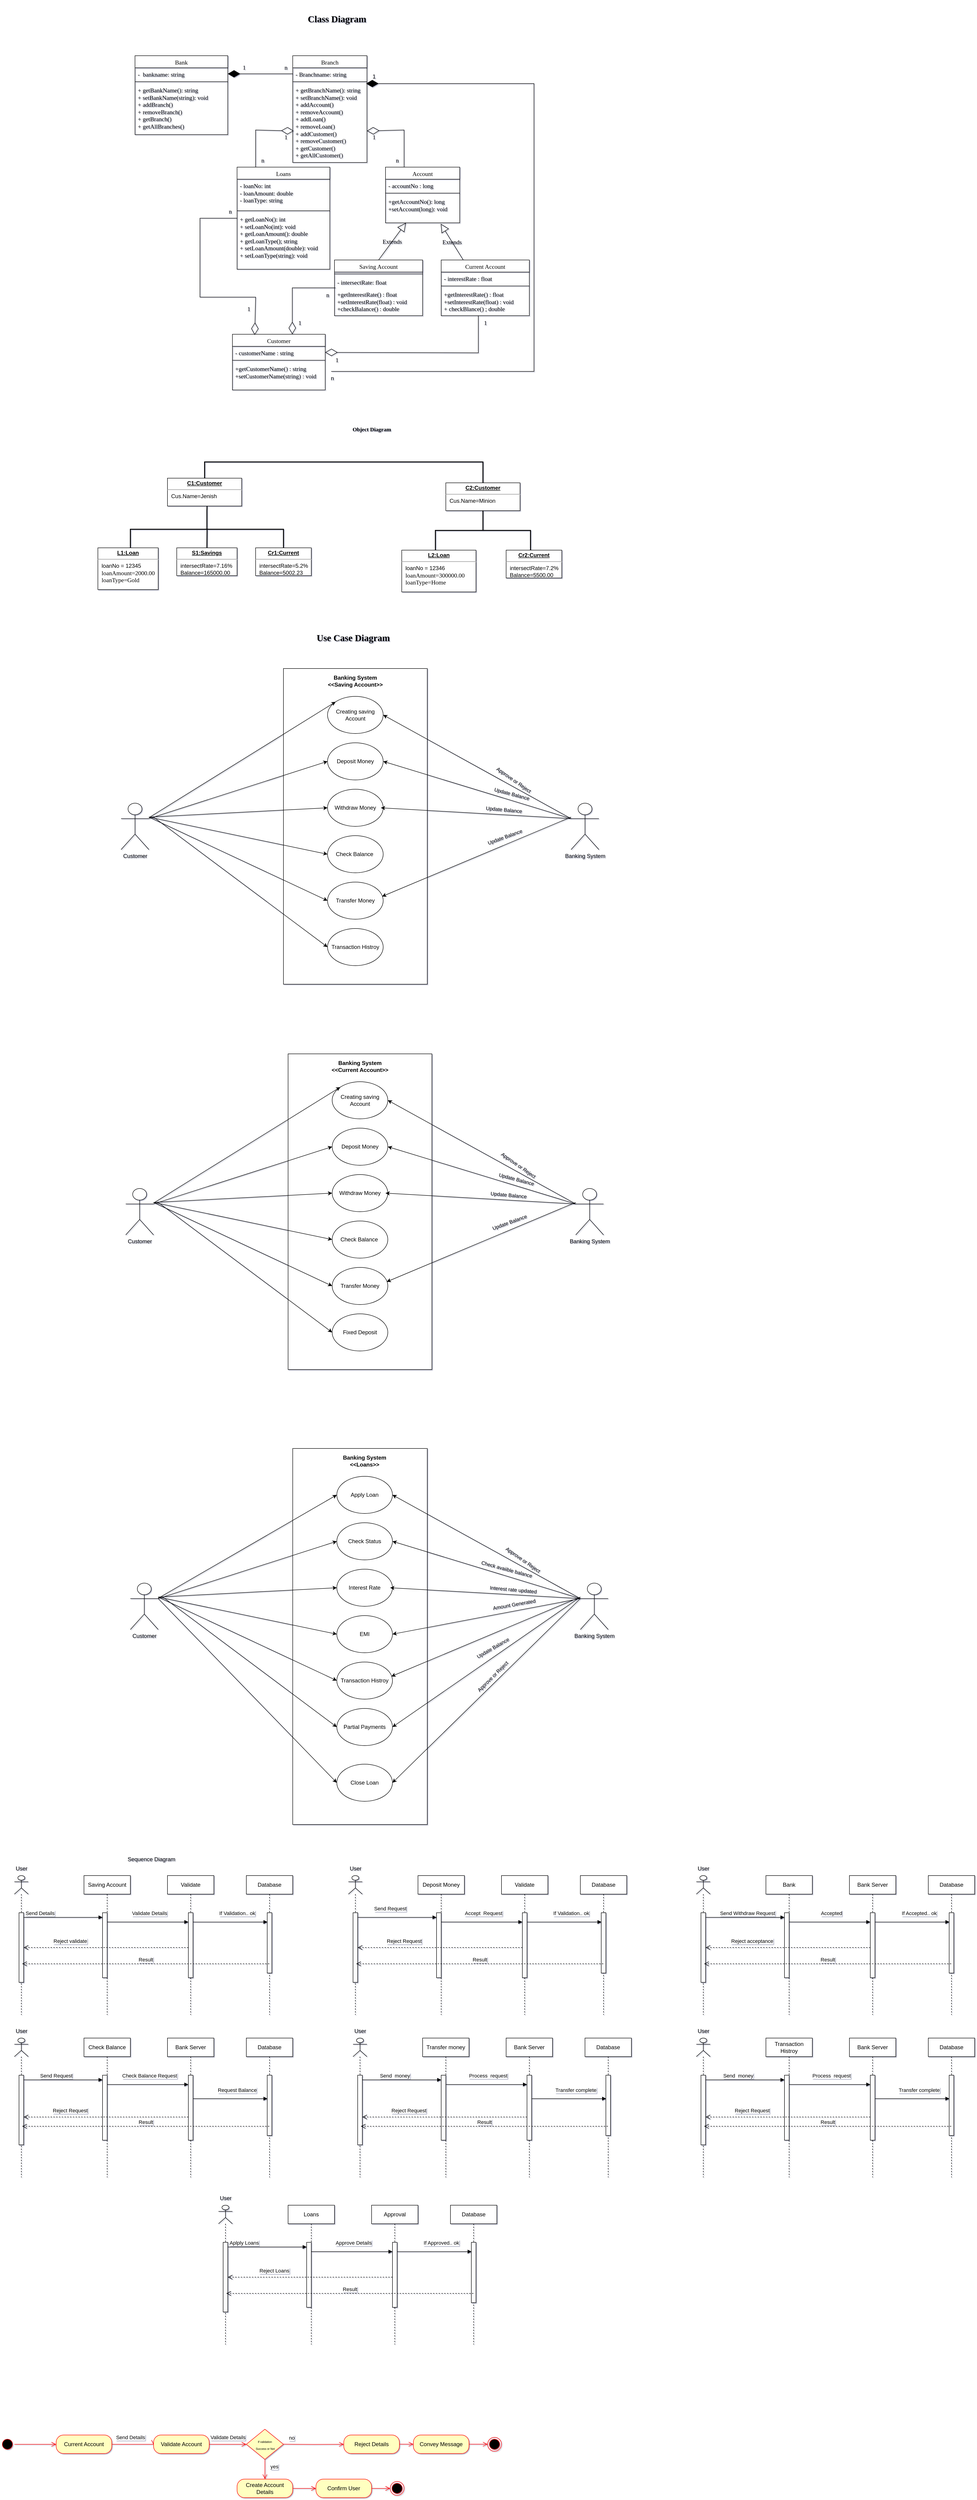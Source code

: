 <mxfile version="21.6.6" type="google">
  <diagram name="Page-1" id="ZmzHmSI67n-Ll3BZKY-X">
    <mxGraphModel grid="1" page="1" gridSize="10" guides="1" tooltips="1" connect="1" arrows="1" fold="1" pageScale="1" pageWidth="850" pageHeight="1100" math="0" shadow="1">
      <root>
        <mxCell id="0" />
        <mxCell id="1" parent="0" />
        <mxCell id="6AXfeKfA2t89UZ84hriZ-1" value="Bank" style="swimlane;fontStyle=0;align=center;verticalAlign=top;childLayout=stackLayout;horizontal=1;startSize=26;horizontalStack=0;resizeParent=1;resizeParentMax=0;resizeLast=0;collapsible=1;marginBottom=0;whiteSpace=wrap;html=1;fontFamily=Times New Roman;fontSize=13;rounded=0;labelBackgroundColor=none;" vertex="1" parent="1">
          <mxGeometry x="410" y="40" width="200" height="170" as="geometry" />
        </mxCell>
        <mxCell id="6AXfeKfA2t89UZ84hriZ-2" value="-&amp;nbsp; bankname: string" style="text;strokeColor=none;fillColor=none;align=left;verticalAlign=top;spacingLeft=4;spacingRight=4;overflow=hidden;rotatable=0;points=[[0,0.5],[1,0.5]];portConstraint=eastwest;whiteSpace=wrap;html=1;fontFamily=Times New Roman;fontStyle=0;fontSize=13;rounded=0;labelBackgroundColor=none;" vertex="1" parent="6AXfeKfA2t89UZ84hriZ-1">
          <mxGeometry y="26" width="200" height="26" as="geometry" />
        </mxCell>
        <mxCell id="6AXfeKfA2t89UZ84hriZ-3" value="" style="line;strokeWidth=1;fillColor=none;align=left;verticalAlign=middle;spacingTop=-1;spacingLeft=3;spacingRight=3;rotatable=0;labelPosition=right;points=[];portConstraint=eastwest;fontFamily=Times New Roman;fontStyle=0;fontSize=13;rounded=0;labelBackgroundColor=none;" vertex="1" parent="6AXfeKfA2t89UZ84hriZ-1">
          <mxGeometry y="52" width="200" height="8" as="geometry" />
        </mxCell>
        <mxCell id="6AXfeKfA2t89UZ84hriZ-4" value="+ getBankName(): string&lt;br style=&quot;font-size: 13px;&quot;&gt;+ setBankName(string): void&lt;br style=&quot;font-size: 13px;&quot;&gt;+ addBranch()&lt;br style=&quot;font-size: 13px;&quot;&gt;+ removeBranch()&lt;br style=&quot;font-size: 13px;&quot;&gt;+ getBranch()&lt;br style=&quot;font-size: 13px;&quot;&gt;+ getAllBranches()" style="text;strokeColor=none;fillColor=none;align=left;verticalAlign=top;spacingLeft=4;spacingRight=4;overflow=hidden;rotatable=0;points=[[0,0.5],[1,0.5]];portConstraint=eastwest;whiteSpace=wrap;html=1;fontFamily=Times New Roman;fontStyle=0;fontSize=13;rounded=0;labelBackgroundColor=none;" vertex="1" parent="6AXfeKfA2t89UZ84hriZ-1">
          <mxGeometry y="60" width="200" height="110" as="geometry" />
        </mxCell>
        <mxCell id="6AXfeKfA2t89UZ84hriZ-5" value="Branch" style="swimlane;fontStyle=0;align=center;verticalAlign=top;childLayout=stackLayout;horizontal=1;startSize=26;horizontalStack=0;resizeParent=1;resizeParentMax=0;resizeLast=0;collapsible=1;marginBottom=0;whiteSpace=wrap;html=1;fontFamily=Times New Roman;fontSize=13;rounded=0;labelBackgroundColor=none;" vertex="1" parent="1">
          <mxGeometry x="750" y="40" width="160" height="230" as="geometry" />
        </mxCell>
        <mxCell id="6AXfeKfA2t89UZ84hriZ-6" value="- Branchname: string" style="text;strokeColor=none;fillColor=none;align=left;verticalAlign=top;spacingLeft=4;spacingRight=4;overflow=hidden;rotatable=0;points=[[0,0.5],[1,0.5]];portConstraint=eastwest;whiteSpace=wrap;html=1;fontFamily=Times New Roman;fontStyle=0;fontSize=13;rounded=0;labelBackgroundColor=none;" vertex="1" parent="6AXfeKfA2t89UZ84hriZ-5">
          <mxGeometry y="26" width="160" height="26" as="geometry" />
        </mxCell>
        <mxCell id="6AXfeKfA2t89UZ84hriZ-7" value="" style="line;strokeWidth=1;fillColor=none;align=left;verticalAlign=middle;spacingTop=-1;spacingLeft=3;spacingRight=3;rotatable=0;labelPosition=right;points=[];portConstraint=eastwest;fontFamily=Times New Roman;fontStyle=0;fontSize=13;rounded=0;labelBackgroundColor=none;" vertex="1" parent="6AXfeKfA2t89UZ84hriZ-5">
          <mxGeometry y="52" width="160" height="8" as="geometry" />
        </mxCell>
        <mxCell id="6AXfeKfA2t89UZ84hriZ-8" value="+ getBranchName(): string&lt;br style=&quot;font-size: 13px;&quot;&gt;+ setBranchName(): void&lt;br style=&quot;font-size: 13px;&quot;&gt;+ addAccount()&lt;br style=&quot;font-size: 13px;&quot;&gt;+ removeAccount()&lt;br style=&quot;font-size: 13px;&quot;&gt;+ addLoan()&lt;br&gt;+ removeLoan()&lt;br&gt;+ addCustomer()&lt;br&gt;+ removeCustomer()&lt;br&gt;+ getCustomer()&lt;br&gt;+ getAllCustomer()" style="text;strokeColor=none;fillColor=none;align=left;verticalAlign=top;spacingLeft=4;spacingRight=4;overflow=hidden;rotatable=0;points=[[0,0.5],[1,0.5]];portConstraint=eastwest;whiteSpace=wrap;html=1;fontFamily=Times New Roman;fontStyle=0;fontSize=13;rounded=0;labelBackgroundColor=none;" vertex="1" parent="6AXfeKfA2t89UZ84hriZ-5">
          <mxGeometry y="60" width="160" height="170" as="geometry" />
        </mxCell>
        <mxCell id="6AXfeKfA2t89UZ84hriZ-9" value="Customer" style="swimlane;fontStyle=0;align=center;verticalAlign=top;childLayout=stackLayout;horizontal=1;startSize=26;horizontalStack=0;resizeParent=1;resizeParentMax=0;resizeLast=0;collapsible=1;marginBottom=0;whiteSpace=wrap;html=1;fontFamily=Times New Roman;fontSize=13;rounded=0;labelBackgroundColor=none;" vertex="1" parent="1">
          <mxGeometry x="620" y="640" width="200" height="120" as="geometry" />
        </mxCell>
        <mxCell id="6AXfeKfA2t89UZ84hriZ-10" value="- customerName : string" style="text;strokeColor=none;fillColor=none;align=left;verticalAlign=top;spacingLeft=4;spacingRight=4;overflow=hidden;rotatable=0;points=[[0,0.5],[1,0.5]];portConstraint=eastwest;whiteSpace=wrap;html=1;fontFamily=Times New Roman;fontStyle=0;fontSize=13;rounded=0;labelBackgroundColor=none;" vertex="1" parent="6AXfeKfA2t89UZ84hriZ-9">
          <mxGeometry y="26" width="200" height="26" as="geometry" />
        </mxCell>
        <mxCell id="6AXfeKfA2t89UZ84hriZ-11" value="" style="line;strokeWidth=1;fillColor=none;align=left;verticalAlign=middle;spacingTop=-1;spacingLeft=3;spacingRight=3;rotatable=0;labelPosition=right;points=[];portConstraint=eastwest;fontFamily=Times New Roman;fontStyle=0;fontSize=13;rounded=0;labelBackgroundColor=none;" vertex="1" parent="6AXfeKfA2t89UZ84hriZ-9">
          <mxGeometry y="52" width="200" height="8" as="geometry" />
        </mxCell>
        <mxCell id="6AXfeKfA2t89UZ84hriZ-12" value="+getCustomerName() : string&lt;br style=&quot;font-size: 13px;&quot;&gt;+setCustomerName(string) : void" style="text;strokeColor=none;fillColor=none;align=left;verticalAlign=top;spacingLeft=4;spacingRight=4;overflow=hidden;rotatable=0;points=[[0,0.5],[1,0.5]];portConstraint=eastwest;whiteSpace=wrap;html=1;fontFamily=Times New Roman;fontStyle=0;fontSize=13;rounded=0;labelBackgroundColor=none;" vertex="1" parent="6AXfeKfA2t89UZ84hriZ-9">
          <mxGeometry y="60" width="200" height="60" as="geometry" />
        </mxCell>
        <mxCell id="6AXfeKfA2t89UZ84hriZ-13" value="Account&lt;br style=&quot;font-size: 13px;&quot;&gt;" style="swimlane;fontStyle=0;align=center;verticalAlign=top;childLayout=stackLayout;horizontal=1;startSize=26;horizontalStack=0;resizeParent=1;resizeParentMax=0;resizeLast=0;collapsible=1;marginBottom=0;whiteSpace=wrap;html=1;fontFamily=Times New Roman;fontSize=13;rounded=0;labelBackgroundColor=none;" vertex="1" parent="1">
          <mxGeometry x="950" y="280" width="160" height="120" as="geometry" />
        </mxCell>
        <mxCell id="6AXfeKfA2t89UZ84hriZ-14" value="- accountNo : long" style="text;strokeColor=none;fillColor=none;align=left;verticalAlign=top;spacingLeft=4;spacingRight=4;overflow=hidden;rotatable=0;points=[[0,0.5],[1,0.5]];portConstraint=eastwest;whiteSpace=wrap;html=1;fontFamily=Times New Roman;fontStyle=0;fontSize=13;rounded=0;labelBackgroundColor=none;" vertex="1" parent="6AXfeKfA2t89UZ84hriZ-13">
          <mxGeometry y="26" width="160" height="26" as="geometry" />
        </mxCell>
        <mxCell id="6AXfeKfA2t89UZ84hriZ-15" value="" style="line;strokeWidth=1;fillColor=none;align=left;verticalAlign=middle;spacingTop=-1;spacingLeft=3;spacingRight=3;rotatable=0;labelPosition=right;points=[];portConstraint=eastwest;fontFamily=Times New Roman;fontStyle=0;fontSize=13;rounded=0;labelBackgroundColor=none;" vertex="1" parent="6AXfeKfA2t89UZ84hriZ-13">
          <mxGeometry y="52" width="160" height="8" as="geometry" />
        </mxCell>
        <mxCell id="6AXfeKfA2t89UZ84hriZ-16" value="+getAccountNo(): long&lt;br style=&quot;font-size: 13px;&quot;&gt;+setAccount(long): void" style="text;strokeColor=none;fillColor=none;align=left;verticalAlign=top;spacingLeft=4;spacingRight=4;overflow=hidden;rotatable=0;points=[[0,0.5],[1,0.5]];portConstraint=eastwest;whiteSpace=wrap;html=1;fontFamily=Times New Roman;fontStyle=0;fontSize=13;rounded=0;labelBackgroundColor=none;" vertex="1" parent="6AXfeKfA2t89UZ84hriZ-13">
          <mxGeometry y="60" width="160" height="60" as="geometry" />
        </mxCell>
        <mxCell id="6AXfeKfA2t89UZ84hriZ-17" value="Saving Account" style="swimlane;fontStyle=0;align=center;verticalAlign=top;childLayout=stackLayout;horizontal=1;startSize=26;horizontalStack=0;resizeParent=1;resizeParentMax=0;resizeLast=0;collapsible=1;marginBottom=0;whiteSpace=wrap;html=1;fontFamily=Times New Roman;fontSize=13;rounded=0;labelBackgroundColor=none;" vertex="1" parent="1">
          <mxGeometry x="840" y="480" width="190" height="120" as="geometry" />
        </mxCell>
        <mxCell id="6AXfeKfA2t89UZ84hriZ-19" value="" style="line;strokeWidth=1;fillColor=none;align=left;verticalAlign=middle;spacingTop=-1;spacingLeft=3;spacingRight=3;rotatable=0;labelPosition=right;points=[];portConstraint=eastwest;fontFamily=Times New Roman;fontStyle=0;fontSize=13;rounded=0;labelBackgroundColor=none;" vertex="1" parent="6AXfeKfA2t89UZ84hriZ-17">
          <mxGeometry y="26" width="190" height="8" as="geometry" />
        </mxCell>
        <mxCell id="6AXfeKfA2t89UZ84hriZ-18" value="- intersectRate: float" style="text;strokeColor=none;fillColor=none;align=left;verticalAlign=top;spacingLeft=4;spacingRight=4;overflow=hidden;rotatable=0;points=[[0,0.5],[1,0.5]];portConstraint=eastwest;whiteSpace=wrap;html=1;fontFamily=Times New Roman;fontStyle=0;fontSize=13;rounded=0;labelBackgroundColor=none;" vertex="1" parent="6AXfeKfA2t89UZ84hriZ-17">
          <mxGeometry y="34" width="190" height="26" as="geometry" />
        </mxCell>
        <mxCell id="6AXfeKfA2t89UZ84hriZ-20" value="+getInterestRate() : float&lt;br style=&quot;font-size: 13px;&quot;&gt;+setInterestRate(float) : void&lt;br style=&quot;font-size: 13px;&quot;&gt;+checkBalance() : double" style="text;strokeColor=none;fillColor=none;align=left;verticalAlign=top;spacingLeft=4;spacingRight=4;overflow=hidden;rotatable=0;points=[[0,0.5],[1,0.5]];portConstraint=eastwest;whiteSpace=wrap;html=1;fontFamily=Times New Roman;fontStyle=0;fontSize=13;rounded=0;labelBackgroundColor=none;" vertex="1" parent="6AXfeKfA2t89UZ84hriZ-17">
          <mxGeometry y="60" width="190" height="60" as="geometry" />
        </mxCell>
        <mxCell id="6AXfeKfA2t89UZ84hriZ-21" value="Current Account" style="swimlane;fontStyle=0;align=center;verticalAlign=top;childLayout=stackLayout;horizontal=1;startSize=26;horizontalStack=0;resizeParent=1;resizeParentMax=0;resizeLast=0;collapsible=1;marginBottom=0;whiteSpace=wrap;html=1;fontFamily=Times New Roman;fontSize=13;rounded=0;labelBackgroundColor=none;" vertex="1" parent="1">
          <mxGeometry x="1070" y="480" width="190" height="120" as="geometry" />
        </mxCell>
        <mxCell id="6AXfeKfA2t89UZ84hriZ-22" value="- interestRate : float" style="text;strokeColor=none;fillColor=none;align=left;verticalAlign=top;spacingLeft=4;spacingRight=4;overflow=hidden;rotatable=0;points=[[0,0.5],[1,0.5]];portConstraint=eastwest;whiteSpace=wrap;html=1;fontFamily=Times New Roman;fontStyle=0;fontSize=13;rounded=0;labelBackgroundColor=none;" vertex="1" parent="6AXfeKfA2t89UZ84hriZ-21">
          <mxGeometry y="26" width="190" height="26" as="geometry" />
        </mxCell>
        <mxCell id="6AXfeKfA2t89UZ84hriZ-23" value="" style="line;strokeWidth=1;fillColor=none;align=left;verticalAlign=middle;spacingTop=-1;spacingLeft=3;spacingRight=3;rotatable=0;labelPosition=right;points=[];portConstraint=eastwest;fontFamily=Times New Roman;fontStyle=0;fontSize=13;rounded=0;labelBackgroundColor=none;" vertex="1" parent="6AXfeKfA2t89UZ84hriZ-21">
          <mxGeometry y="52" width="190" height="8" as="geometry" />
        </mxCell>
        <mxCell id="6AXfeKfA2t89UZ84hriZ-24" value="+getInterestRate() : float&lt;br style=&quot;font-size: 13px;&quot;&gt;+setInterestRate(float) : void&lt;br style=&quot;font-size: 13px;&quot;&gt;+ checkBlance() ; double" style="text;strokeColor=none;fillColor=none;align=left;verticalAlign=top;spacingLeft=4;spacingRight=4;overflow=hidden;rotatable=0;points=[[0,0.5],[1,0.5]];portConstraint=eastwest;whiteSpace=wrap;html=1;fontFamily=Times New Roman;fontStyle=0;fontSize=13;rounded=0;labelBackgroundColor=none;" vertex="1" parent="6AXfeKfA2t89UZ84hriZ-21">
          <mxGeometry y="60" width="190" height="60" as="geometry" />
        </mxCell>
        <mxCell id="6AXfeKfA2t89UZ84hriZ-25" value="Loans" style="swimlane;fontStyle=0;align=center;verticalAlign=top;childLayout=stackLayout;horizontal=1;startSize=26;horizontalStack=0;resizeParent=1;resizeParentMax=0;resizeLast=0;collapsible=1;marginBottom=0;whiteSpace=wrap;html=1;fontFamily=Times New Roman;fontSize=13;rounded=0;labelBackgroundColor=none;" vertex="1" parent="1">
          <mxGeometry x="630" y="280" width="200" height="220" as="geometry" />
        </mxCell>
        <mxCell id="6AXfeKfA2t89UZ84hriZ-26" value="- loanNo: int&lt;br style=&quot;font-size: 13px;&quot;&gt;- loanAmount: double&lt;br style=&quot;font-size: 13px;&quot;&gt;- loanType: string" style="text;strokeColor=none;fillColor=none;align=left;verticalAlign=top;spacingLeft=4;spacingRight=4;overflow=hidden;rotatable=0;points=[[0,0.5],[1,0.5]];portConstraint=eastwest;whiteSpace=wrap;html=1;fontFamily=Times New Roman;fontStyle=0;fontSize=13;rounded=0;labelBackgroundColor=none;" vertex="1" parent="6AXfeKfA2t89UZ84hriZ-25">
          <mxGeometry y="26" width="200" height="64" as="geometry" />
        </mxCell>
        <mxCell id="6AXfeKfA2t89UZ84hriZ-38" value="" style="line;strokeWidth=1;fillColor=none;align=left;verticalAlign=middle;spacingTop=-1;spacingLeft=3;spacingRight=3;rotatable=0;labelPosition=right;points=[];portConstraint=eastwest;fontFamily=Times New Roman;fontStyle=0;fontSize=13;rounded=0;labelBackgroundColor=none;" vertex="1" parent="6AXfeKfA2t89UZ84hriZ-25">
          <mxGeometry y="90" width="200" height="8" as="geometry" />
        </mxCell>
        <mxCell id="6AXfeKfA2t89UZ84hriZ-28" value="+ getLoanNo(): int&lt;br style=&quot;font-size: 13px;&quot;&gt;+ setLoanNo(int): void&lt;br style=&quot;font-size: 13px;&quot;&gt;+ getLoanAmount(): double&lt;br style=&quot;font-size: 13px;&quot;&gt;+ getLoanType(); string&lt;br style=&quot;font-size: 13px;&quot;&gt;+ setLoanAmount(double): void&lt;br style=&quot;font-size: 13px;&quot;&gt;+ setLoanType(string): void" style="text;strokeColor=none;fillColor=none;align=left;verticalAlign=top;spacingLeft=4;spacingRight=4;overflow=hidden;rotatable=0;points=[[0,0.5],[1,0.5]];portConstraint=eastwest;whiteSpace=wrap;html=1;fontFamily=Times New Roman;fontStyle=0;fontSize=13;rounded=0;labelBackgroundColor=none;" vertex="1" parent="6AXfeKfA2t89UZ84hriZ-25">
          <mxGeometry y="98" width="200" height="122" as="geometry" />
        </mxCell>
        <mxCell id="6AXfeKfA2t89UZ84hriZ-29" value="" style="endArrow=diamondThin;endFill=1;endSize=24;html=1;rounded=0;exitX=0;exitY=0.5;exitDx=0;exitDy=0;entryX=1;entryY=0.5;entryDx=0;entryDy=0;fontFamily=Times New Roman;fontStyle=0;fontSize=13;labelBackgroundColor=none;fontColor=default;" edge="1" parent="1" source="6AXfeKfA2t89UZ84hriZ-6" target="6AXfeKfA2t89UZ84hriZ-2">
          <mxGeometry width="160" relative="1" as="geometry">
            <mxPoint x="790" y="90" as="sourcePoint" />
            <mxPoint x="630" y="90" as="targetPoint" />
          </mxGeometry>
        </mxCell>
        <mxCell id="6AXfeKfA2t89UZ84hriZ-30" value="n" style="text;html=1;align=center;verticalAlign=middle;resizable=0;points=[];autosize=1;strokeColor=none;fillColor=none;fontFamily=Times New Roman;fontStyle=0;fontSize=13;rounded=0;labelBackgroundColor=none;" vertex="1" parent="1">
          <mxGeometry x="720" y="50" width="30" height="30" as="geometry" />
        </mxCell>
        <mxCell id="6AXfeKfA2t89UZ84hriZ-31" value="1" style="text;html=1;align=center;verticalAlign=middle;resizable=0;points=[];autosize=1;strokeColor=none;fillColor=none;fontFamily=Times New Roman;fontStyle=0;fontSize=13;rounded=0;labelBackgroundColor=none;" vertex="1" parent="1">
          <mxGeometry x="630" y="50" width="30" height="30" as="geometry" />
        </mxCell>
        <mxCell id="6AXfeKfA2t89UZ84hriZ-32" value="" style="endArrow=diamondThin;endFill=0;endSize=24;html=1;rounded=0;exitX=0;exitY=1;exitDx=0;exitDy=0;entryX=0.013;entryY=0.6;entryDx=0;entryDy=0;entryPerimeter=0;exitPerimeter=0;fontFamily=Times New Roman;fontStyle=0;fontSize=13;labelBackgroundColor=none;fontColor=default;" edge="1" parent="1" source="6AXfeKfA2t89UZ84hriZ-33" target="6AXfeKfA2t89UZ84hriZ-8">
          <mxGeometry width="160" relative="1" as="geometry">
            <mxPoint x="710" y="300" as="sourcePoint" />
            <mxPoint x="750" y="150" as="targetPoint" />
            <Array as="points">
              <mxPoint x="670" y="200" />
            </Array>
          </mxGeometry>
        </mxCell>
        <mxCell id="6AXfeKfA2t89UZ84hriZ-33" value="n&lt;br style=&quot;font-size: 13px;&quot;&gt;" style="text;html=1;align=center;verticalAlign=middle;resizable=0;points=[];autosize=1;strokeColor=none;fillColor=none;fontFamily=Times New Roman;fontStyle=0;fontSize=13;rounded=0;labelBackgroundColor=none;" vertex="1" parent="1">
          <mxGeometry x="670" y="250" width="30" height="30" as="geometry" />
        </mxCell>
        <mxCell id="6AXfeKfA2t89UZ84hriZ-34" value="1" style="text;html=1;align=center;verticalAlign=middle;resizable=0;points=[];autosize=1;strokeColor=none;fillColor=none;fontFamily=Times New Roman;fontStyle=0;fontSize=13;rounded=0;labelBackgroundColor=none;" vertex="1" parent="1">
          <mxGeometry x="720" y="200" width="30" height="30" as="geometry" />
        </mxCell>
        <mxCell id="6AXfeKfA2t89UZ84hriZ-35" value="" style="endArrow=diamondThin;endFill=0;endSize=24;html=1;rounded=0;entryX=1;entryY=0.6;entryDx=0;entryDy=0;entryPerimeter=0;exitX=0.25;exitY=0;exitDx=0;exitDy=0;fontFamily=Times New Roman;fontStyle=0;fontSize=13;labelBackgroundColor=none;fontColor=default;" edge="1" parent="1" source="6AXfeKfA2t89UZ84hriZ-13" target="6AXfeKfA2t89UZ84hriZ-8">
          <mxGeometry width="160" relative="1" as="geometry">
            <mxPoint x="990" y="270" as="sourcePoint" />
            <mxPoint x="870" y="300" as="targetPoint" />
            <Array as="points">
              <mxPoint x="990" y="200" />
            </Array>
          </mxGeometry>
        </mxCell>
        <mxCell id="6AXfeKfA2t89UZ84hriZ-36" value="n" style="text;html=1;align=center;verticalAlign=middle;resizable=0;points=[];autosize=1;strokeColor=none;fillColor=none;fontFamily=Times New Roman;fontStyle=0;fontSize=13;rounded=0;labelBackgroundColor=none;" vertex="1" parent="1">
          <mxGeometry x="960" y="250" width="30" height="30" as="geometry" />
        </mxCell>
        <mxCell id="6AXfeKfA2t89UZ84hriZ-37" value="1&lt;br style=&quot;font-size: 13px;&quot;&gt;" style="text;html=1;align=center;verticalAlign=middle;resizable=0;points=[];autosize=1;strokeColor=none;fillColor=none;fontFamily=Times New Roman;fontStyle=0;fontSize=13;rounded=0;labelBackgroundColor=none;" vertex="1" parent="1">
          <mxGeometry x="910" y="200" width="30" height="30" as="geometry" />
        </mxCell>
        <mxCell id="6AXfeKfA2t89UZ84hriZ-39" value="Extends" style="endArrow=block;endSize=16;endFill=0;html=1;rounded=0;exitX=0.5;exitY=0;exitDx=0;exitDy=0;entryX=0.275;entryY=1;entryDx=0;entryDy=0;entryPerimeter=0;fontFamily=Times New Roman;fontStyle=0;fontSize=13;labelBackgroundColor=none;fontColor=default;" edge="1" parent="1" source="6AXfeKfA2t89UZ84hriZ-17" target="6AXfeKfA2t89UZ84hriZ-16">
          <mxGeometry width="160" relative="1" as="geometry">
            <mxPoint x="920" y="530" as="sourcePoint" />
            <mxPoint x="1080" y="530" as="targetPoint" />
          </mxGeometry>
        </mxCell>
        <mxCell id="6AXfeKfA2t89UZ84hriZ-40" value="Extends" style="endArrow=block;endSize=16;endFill=0;html=1;rounded=0;exitX=0.25;exitY=0;exitDx=0;exitDy=0;entryX=0.744;entryY=1.033;entryDx=0;entryDy=0;entryPerimeter=0;fontFamily=Times New Roman;fontStyle=0;fontSize=13;labelBackgroundColor=none;fontColor=default;" edge="1" parent="1" source="6AXfeKfA2t89UZ84hriZ-21" target="6AXfeKfA2t89UZ84hriZ-16">
          <mxGeometry width="160" relative="1" as="geometry">
            <mxPoint x="945" y="490" as="sourcePoint" />
            <mxPoint x="1004" y="410" as="targetPoint" />
          </mxGeometry>
        </mxCell>
        <mxCell id="6AXfeKfA2t89UZ84hriZ-41" value="" style="endArrow=diamondThin;endFill=0;endSize=24;html=1;rounded=0;entryX=0.19;entryY=0.012;entryDx=0;entryDy=0;entryPerimeter=0;exitX=1;exitY=1;exitDx=0;exitDy=0;exitPerimeter=0;fontFamily=Times New Roman;fontStyle=0;fontSize=13;labelBackgroundColor=none;fontColor=default;" edge="1" parent="1" source="6AXfeKfA2t89UZ84hriZ-42">
          <mxGeometry width="160" relative="1" as="geometry">
            <mxPoint x="550" y="420" as="sourcePoint" />
            <mxPoint x="668" y="641.44" as="targetPoint" />
            <Array as="points">
              <mxPoint x="550" y="390" />
              <mxPoint x="550" y="560" />
              <mxPoint x="670" y="560" />
            </Array>
          </mxGeometry>
        </mxCell>
        <mxCell id="6AXfeKfA2t89UZ84hriZ-42" value="n" style="text;html=1;align=center;verticalAlign=middle;resizable=0;points=[];autosize=1;strokeColor=none;fillColor=none;fontFamily=Times New Roman;fontStyle=0;fontSize=13;rounded=0;labelBackgroundColor=none;" vertex="1" parent="1">
          <mxGeometry x="600" y="360" width="30" height="30" as="geometry" />
        </mxCell>
        <mxCell id="6AXfeKfA2t89UZ84hriZ-43" value="1&lt;br style=&quot;font-size: 13px;&quot;&gt;" style="text;html=1;align=center;verticalAlign=middle;resizable=0;points=[];autosize=1;strokeColor=none;fillColor=none;fontFamily=Times New Roman;fontStyle=0;fontSize=13;rounded=0;labelBackgroundColor=none;" vertex="1" parent="1">
          <mxGeometry x="640" y="570" width="30" height="30" as="geometry" />
        </mxCell>
        <mxCell id="6AXfeKfA2t89UZ84hriZ-44" value="" style="endArrow=diamondThin;endFill=0;endSize=24;html=1;rounded=0;entryX=0.595;entryY=0;entryDx=0;entryDy=0;entryPerimeter=0;exitX=0.011;exitY=0;exitDx=0;exitDy=0;exitPerimeter=0;fontFamily=Times New Roman;fontStyle=0;fontSize=13;labelBackgroundColor=none;fontColor=default;" edge="1" parent="1" source="6AXfeKfA2t89UZ84hriZ-20">
          <mxGeometry width="160" relative="1" as="geometry">
            <mxPoint x="840" y="650" as="sourcePoint" />
            <mxPoint x="749" y="640" as="targetPoint" />
            <Array as="points">
              <mxPoint x="749" y="540" />
            </Array>
          </mxGeometry>
        </mxCell>
        <mxCell id="6AXfeKfA2t89UZ84hriZ-45" value="1&lt;br style=&quot;font-size: 13px;&quot;&gt;" style="text;html=1;align=center;verticalAlign=middle;resizable=0;points=[];autosize=1;strokeColor=none;fillColor=none;fontFamily=Times New Roman;fontStyle=0;fontSize=13;rounded=0;labelBackgroundColor=none;" vertex="1" parent="1">
          <mxGeometry x="750" y="600" width="30" height="30" as="geometry" />
        </mxCell>
        <mxCell id="6AXfeKfA2t89UZ84hriZ-46" value="" style="endArrow=diamondThin;endFill=0;endSize=24;html=1;rounded=0;entryX=1;entryY=0.5;entryDx=0;entryDy=0;fontFamily=Times New Roman;fontStyle=0;fontSize=13;labelBackgroundColor=none;fontColor=default;" edge="1" parent="1" target="6AXfeKfA2t89UZ84hriZ-10">
          <mxGeometry width="160" relative="1" as="geometry">
            <mxPoint x="1150" y="600" as="sourcePoint" />
            <mxPoint x="840" y="650" as="targetPoint" />
            <Array as="points">
              <mxPoint x="1150" y="680" />
            </Array>
          </mxGeometry>
        </mxCell>
        <mxCell id="6AXfeKfA2t89UZ84hriZ-47" value="1" style="text;html=1;align=center;verticalAlign=middle;resizable=0;points=[];autosize=1;strokeColor=none;fillColor=none;fontFamily=Times New Roman;fontStyle=0;fontSize=13;rounded=0;labelBackgroundColor=none;" vertex="1" parent="1">
          <mxGeometry x="1150" y="600" width="30" height="30" as="geometry" />
        </mxCell>
        <mxCell id="6AXfeKfA2t89UZ84hriZ-48" value="1" style="text;html=1;align=center;verticalAlign=middle;resizable=0;points=[];autosize=1;strokeColor=none;fillColor=none;fontFamily=Times New Roman;fontStyle=0;fontSize=13;rounded=0;labelBackgroundColor=none;" vertex="1" parent="1">
          <mxGeometry x="830" y="680" width="30" height="30" as="geometry" />
        </mxCell>
        <mxCell id="6AXfeKfA2t89UZ84hriZ-49" value="n&lt;br style=&quot;font-size: 13px;&quot;&gt;" style="text;html=1;align=center;verticalAlign=middle;resizable=0;points=[];autosize=1;strokeColor=none;fillColor=none;fontFamily=Times New Roman;fontStyle=0;fontSize=13;rounded=0;labelBackgroundColor=none;" vertex="1" parent="1">
          <mxGeometry x="810" y="540" width="30" height="30" as="geometry" />
        </mxCell>
        <mxCell id="6AXfeKfA2t89UZ84hriZ-50" value="" style="endArrow=diamondThin;endFill=1;endSize=24;html=1;rounded=0;entryX=0.988;entryY=0;entryDx=0;entryDy=0;entryPerimeter=0;exitX=1.015;exitY=0.333;exitDx=0;exitDy=0;exitPerimeter=0;labelBackgroundColor=none;fontColor=default;" edge="1" parent="1" target="6AXfeKfA2t89UZ84hriZ-8">
          <mxGeometry width="160" relative="1" as="geometry">
            <mxPoint x="833" y="719.98" as="sourcePoint" />
            <mxPoint x="750" y="230" as="targetPoint" />
            <Array as="points">
              <mxPoint x="1270" y="720" />
              <mxPoint x="1270" y="360" />
              <mxPoint x="1270" y="100" />
            </Array>
          </mxGeometry>
        </mxCell>
        <mxCell id="6AXfeKfA2t89UZ84hriZ-51" value="1&lt;br&gt;" style="text;html=1;align=center;verticalAlign=middle;resizable=0;points=[];autosize=1;strokeColor=none;fillColor=none;rounded=0;labelBackgroundColor=none;" vertex="1" parent="1">
          <mxGeometry x="910" y="70" width="30" height="30" as="geometry" />
        </mxCell>
        <mxCell id="6AXfeKfA2t89UZ84hriZ-52" value="n&lt;br&gt;" style="text;html=1;align=center;verticalAlign=middle;resizable=0;points=[];autosize=1;strokeColor=none;fillColor=none;rounded=0;labelBackgroundColor=none;" vertex="1" parent="1">
          <mxGeometry x="820" y="720" width="30" height="30" as="geometry" />
        </mxCell>
        <mxCell id="6AXfeKfA2t89UZ84hriZ-57" value="&lt;p style=&quot;margin:0px;margin-top:4px;text-align:center;text-decoration:underline;&quot;&gt;&lt;b&gt;C1:Customer&lt;/b&gt;&lt;/p&gt;&lt;hr&gt;&lt;p style=&quot;margin:0px;margin-left:8px;&quot;&gt;Cus.Name=Jenish&lt;/p&gt;" style="verticalAlign=top;align=left;overflow=fill;fontSize=12;fontFamily=Helvetica;html=1;whiteSpace=wrap;rounded=0;labelBackgroundColor=none;" vertex="1" parent="1">
          <mxGeometry x="480" y="950" width="160" height="60" as="geometry" />
        </mxCell>
        <mxCell id="6AXfeKfA2t89UZ84hriZ-59" value="&lt;p style=&quot;margin:0px;margin-top:4px;text-align:center;text-decoration:underline;&quot;&gt;&lt;b&gt;C2:Customer&lt;/b&gt;&lt;/p&gt;&lt;hr&gt;&lt;p style=&quot;margin:0px;margin-left:8px;&quot;&gt;Cus.Name=Minion&lt;/p&gt;" style="verticalAlign=top;align=left;overflow=fill;fontSize=12;fontFamily=Helvetica;html=1;whiteSpace=wrap;rounded=0;labelBackgroundColor=none;" vertex="1" parent="1">
          <mxGeometry x="1080" y="960" width="160" height="60" as="geometry" />
        </mxCell>
        <mxCell id="6AXfeKfA2t89UZ84hriZ-60" value="&lt;p style=&quot;margin:0px;margin-top:4px;text-align:center;text-decoration:underline;&quot;&gt;&lt;b&gt;L1:Loan&lt;/b&gt;&lt;/p&gt;&lt;hr&gt;&lt;p style=&quot;margin:0px;margin-left:8px;&quot;&gt;loanNo = 12345&lt;br style=&quot;border-color: var(--border-color); font-family: &amp;quot;Times New Roman&amp;quot;; font-size: 13px;&quot;&gt;&lt;span style=&quot;font-family: &amp;quot;Times New Roman&amp;quot;; font-size: 13px;&quot;&gt;loanAmount=2000.00&lt;/span&gt;&lt;br style=&quot;border-color: var(--border-color); font-family: &amp;quot;Times New Roman&amp;quot;; font-size: 13px;&quot;&gt;&lt;span style=&quot;font-family: &amp;quot;Times New Roman&amp;quot;; font-size: 13px;&quot;&gt;loanType=Gold&lt;/span&gt;&lt;br&gt;&lt;/p&gt;" style="verticalAlign=top;align=left;overflow=fill;fontSize=12;fontFamily=Helvetica;html=1;whiteSpace=wrap;rounded=0;labelBackgroundColor=none;" vertex="1" parent="1">
          <mxGeometry x="330" y="1100" width="130" height="90" as="geometry" />
        </mxCell>
        <mxCell id="6AXfeKfA2t89UZ84hriZ-61" value="&lt;p style=&quot;margin:0px;margin-top:4px;text-align:center;text-decoration:underline;&quot;&gt;&lt;b&gt;S1:Savings&lt;/b&gt;&lt;/p&gt;&lt;hr&gt;&lt;p style=&quot;margin:0px;margin-left:8px;&quot;&gt;intersectRate=7.16%&lt;br&gt;&lt;/p&gt;&lt;p style=&quot;margin:0px;margin-left:8px;&quot;&gt;Balance=165000.00&lt;/p&gt;" style="verticalAlign=top;align=left;overflow=fill;fontSize=12;fontFamily=Helvetica;html=1;whiteSpace=wrap;rounded=0;labelBackgroundColor=none;" vertex="1" parent="1">
          <mxGeometry x="500" y="1100" width="130" height="60" as="geometry" />
        </mxCell>
        <mxCell id="6AXfeKfA2t89UZ84hriZ-62" value="&lt;p style=&quot;margin:0px;margin-top:4px;text-align:center;text-decoration:underline;&quot;&gt;&lt;b&gt;Cr1:Current&lt;/b&gt;&lt;/p&gt;&lt;hr&gt;&lt;p style=&quot;margin:0px;margin-left:8px;&quot;&gt;intersectRate=5.2%&lt;br&gt;&lt;/p&gt;&lt;p style=&quot;margin:0px;margin-left:8px;&quot;&gt;Balance=5002.23&lt;/p&gt;" style="verticalAlign=top;align=left;overflow=fill;fontSize=12;fontFamily=Helvetica;html=1;whiteSpace=wrap;rounded=0;labelBackgroundColor=none;" vertex="1" parent="1">
          <mxGeometry x="670" y="1100" width="120" height="60" as="geometry" />
        </mxCell>
        <mxCell id="6AXfeKfA2t89UZ84hriZ-63" value="&lt;p style=&quot;margin:0px;margin-top:4px;text-align:center;text-decoration:underline;&quot;&gt;&lt;b&gt;L2:Loan&lt;/b&gt;&lt;/p&gt;&lt;hr&gt;&lt;p style=&quot;margin:0px;margin-left:8px;&quot;&gt;loanNo = 12346&lt;br style=&quot;border-color: var(--border-color); font-family: &amp;quot;Times New Roman&amp;quot;; font-size: 13px;&quot;&gt;&lt;span style=&quot;font-family: &amp;quot;Times New Roman&amp;quot;; font-size: 13px;&quot;&gt;loanAmount=300000.00&lt;/span&gt;&lt;br style=&quot;border-color: var(--border-color); font-family: &amp;quot;Times New Roman&amp;quot;; font-size: 13px;&quot;&gt;&lt;span style=&quot;font-family: &amp;quot;Times New Roman&amp;quot;; font-size: 13px;&quot;&gt;loanType=Home&lt;/span&gt;&lt;br&gt;&lt;/p&gt;" style="verticalAlign=top;align=left;overflow=fill;fontSize=12;fontFamily=Helvetica;html=1;whiteSpace=wrap;rounded=0;labelBackgroundColor=none;" vertex="1" parent="1">
          <mxGeometry x="985" y="1105" width="160" height="90" as="geometry" />
        </mxCell>
        <mxCell id="6AXfeKfA2t89UZ84hriZ-64" value="&lt;p style=&quot;margin:0px;margin-top:4px;text-align:center;text-decoration:underline;&quot;&gt;&lt;b&gt;Cr2:Current&lt;/b&gt;&lt;/p&gt;&lt;hr&gt;&lt;p style=&quot;margin:0px;margin-left:8px;&quot;&gt;intersectRate=7.2%&lt;br&gt;&lt;/p&gt;&lt;p style=&quot;margin:0px;margin-left:8px;&quot;&gt;Balance=5500.00&lt;/p&gt;" style="verticalAlign=top;align=left;overflow=fill;fontSize=12;fontFamily=Helvetica;html=1;whiteSpace=wrap;rounded=0;labelBackgroundColor=none;" vertex="1" parent="1">
          <mxGeometry x="1210" y="1105" width="120" height="60" as="geometry" />
        </mxCell>
        <mxCell id="6AXfeKfA2t89UZ84hriZ-78" style="edgeStyle=orthogonalEdgeStyle;rounded=0;orthogonalLoop=1;jettySize=auto;html=1;exitX=1;exitY=0;exitDx=0;exitDy=0;exitPerimeter=0;entryX=0.5;entryY=0;entryDx=0;entryDy=0;endArrow=none;endFill=0;strokeWidth=2;labelBackgroundColor=none;fontColor=default;" edge="1" parent="1" source="6AXfeKfA2t89UZ84hriZ-72" target="6AXfeKfA2t89UZ84hriZ-59">
          <mxGeometry relative="1" as="geometry" />
        </mxCell>
        <mxCell id="6AXfeKfA2t89UZ84hriZ-72" value="" style="strokeWidth=2;html=1;shape=mxgraph.flowchart.annotation_1;align=left;pointerEvents=1;direction=south;rounded=0;labelBackgroundColor=none;" vertex="1" parent="1">
          <mxGeometry x="560" y="915" width="600" height="35" as="geometry" />
        </mxCell>
        <mxCell id="6AXfeKfA2t89UZ84hriZ-73" value="" style="strokeWidth=2;html=1;shape=mxgraph.flowchart.annotation_2;align=left;labelPosition=right;pointerEvents=1;direction=south;rounded=0;labelBackgroundColor=none;" vertex="1" parent="1">
          <mxGeometry x="400" y="1020" width="330" height="80" as="geometry" />
        </mxCell>
        <mxCell id="6AXfeKfA2t89UZ84hriZ-75" value="" style="endArrow=none;html=1;rounded=0;exitX=0.511;exitY=0.499;exitDx=0;exitDy=0;exitPerimeter=0;entryX=1;entryY=0.5;entryDx=0;entryDy=0;entryPerimeter=0;strokeWidth=2;labelBackgroundColor=none;fontColor=default;" edge="1" parent="1" source="6AXfeKfA2t89UZ84hriZ-73" target="6AXfeKfA2t89UZ84hriZ-73">
          <mxGeometry width="50" height="50" relative="1" as="geometry">
            <mxPoint x="550" y="1130" as="sourcePoint" />
            <mxPoint x="720" y="1260" as="targetPoint" />
          </mxGeometry>
        </mxCell>
        <mxCell id="6AXfeKfA2t89UZ84hriZ-76" value="" style="strokeWidth=2;html=1;shape=mxgraph.flowchart.annotation_2;align=left;labelPosition=right;pointerEvents=1;direction=south;rounded=0;labelBackgroundColor=none;" vertex="1" parent="1">
          <mxGeometry x="1057.5" y="1020" width="205" height="85" as="geometry" />
        </mxCell>
        <mxCell id="6AXfeKfA2t89UZ84hriZ-77" style="edgeStyle=orthogonalEdgeStyle;rounded=0;orthogonalLoop=1;jettySize=auto;html=1;exitX=0;exitY=0.5;exitDx=0;exitDy=0;exitPerimeter=0;entryX=-0.125;entryY=0.499;entryDx=0;entryDy=0;entryPerimeter=0;endArrow=none;endFill=0;strokeWidth=2;labelBackgroundColor=none;fontColor=default;" edge="1" parent="1" source="6AXfeKfA2t89UZ84hriZ-73" target="6AXfeKfA2t89UZ84hriZ-73">
          <mxGeometry relative="1" as="geometry" />
        </mxCell>
        <mxCell id="l_UlJ0JAi8rzWj6_WP-u-1" value="Customer" style="shape=umlActor;verticalLabelPosition=bottom;verticalAlign=top;html=1;rounded=0;labelBackgroundColor=none;" vertex="1" parent="1">
          <mxGeometry x="380" y="1650" width="60" height="100" as="geometry" />
        </mxCell>
        <mxCell id="l_UlJ0JAi8rzWj6_WP-u-2" value="Banking System" style="shape=umlActor;verticalLabelPosition=bottom;verticalAlign=top;html=1;rounded=0;labelBackgroundColor=none;" vertex="1" parent="1">
          <mxGeometry x="1350" y="1650" width="60" height="100" as="geometry" />
        </mxCell>
        <mxCell id="l_UlJ0JAi8rzWj6_WP-u-9" value="" style="rounded=0;whiteSpace=wrap;html=1;align=left;labelBackgroundColor=none;" vertex="1" parent="1">
          <mxGeometry x="730" y="1360" width="310" height="680" as="geometry" />
        </mxCell>
        <mxCell id="l_UlJ0JAi8rzWj6_WP-u-10" value="Creating saving Account" style="ellipse;whiteSpace=wrap;html=1;rounded=0;labelBackgroundColor=none;" vertex="1" parent="1">
          <mxGeometry x="825" y="1420" width="120" height="80" as="geometry" />
        </mxCell>
        <mxCell id="l_UlJ0JAi8rzWj6_WP-u-11" value="Deposit Money" style="ellipse;whiteSpace=wrap;html=1;rounded=0;labelBackgroundColor=none;" vertex="1" parent="1">
          <mxGeometry x="825" y="1520" width="120" height="80" as="geometry" />
        </mxCell>
        <mxCell id="l_UlJ0JAi8rzWj6_WP-u-12" value="Withdraw Money" style="ellipse;whiteSpace=wrap;html=1;rounded=0;labelBackgroundColor=none;" vertex="1" parent="1">
          <mxGeometry x="825" y="1620" width="120" height="80" as="geometry" />
        </mxCell>
        <mxCell id="l_UlJ0JAi8rzWj6_WP-u-13" value="Check Balance&amp;nbsp;" style="ellipse;whiteSpace=wrap;html=1;rounded=0;labelBackgroundColor=none;" vertex="1" parent="1">
          <mxGeometry x="825" y="1720" width="120" height="80" as="geometry" />
        </mxCell>
        <mxCell id="l_UlJ0JAi8rzWj6_WP-u-14" value="Transfer Money" style="ellipse;whiteSpace=wrap;html=1;rounded=0;labelBackgroundColor=none;" vertex="1" parent="1">
          <mxGeometry x="825" y="1820" width="120" height="80" as="geometry" />
        </mxCell>
        <mxCell id="l_UlJ0JAi8rzWj6_WP-u-15" value="Transaction Histroy" style="ellipse;whiteSpace=wrap;html=1;rounded=0;labelBackgroundColor=none;" vertex="1" parent="1">
          <mxGeometry x="825" y="1920" width="120" height="80" as="geometry" />
        </mxCell>
        <mxCell id="l_UlJ0JAi8rzWj6_WP-u-16" value="" style="endArrow=classic;html=1;rounded=0;entryX=0;entryY=0;entryDx=0;entryDy=0;labelBackgroundColor=none;fontColor=default;" edge="1" parent="1" source="l_UlJ0JAi8rzWj6_WP-u-1" target="l_UlJ0JAi8rzWj6_WP-u-10">
          <mxGeometry width="50" height="50" relative="1" as="geometry">
            <mxPoint x="440" y="1680" as="sourcePoint" />
            <mxPoint x="490" y="1630" as="targetPoint" />
          </mxGeometry>
        </mxCell>
        <mxCell id="l_UlJ0JAi8rzWj6_WP-u-17" value="" style="endArrow=classic;html=1;rounded=0;entryX=0;entryY=0.5;entryDx=0;entryDy=0;exitX=1;exitY=0.333;exitDx=0;exitDy=0;exitPerimeter=0;labelBackgroundColor=none;fontColor=default;" edge="1" parent="1" source="l_UlJ0JAi8rzWj6_WP-u-1" target="l_UlJ0JAi8rzWj6_WP-u-11">
          <mxGeometry width="50" height="50" relative="1" as="geometry">
            <mxPoint x="450" y="1690" as="sourcePoint" />
            <mxPoint x="853" y="1442" as="targetPoint" />
          </mxGeometry>
        </mxCell>
        <mxCell id="l_UlJ0JAi8rzWj6_WP-u-18" value="" style="endArrow=classic;html=1;rounded=0;entryX=0;entryY=0.5;entryDx=0;entryDy=0;labelBackgroundColor=none;fontColor=default;" edge="1" parent="1" target="l_UlJ0JAi8rzWj6_WP-u-12">
          <mxGeometry width="50" height="50" relative="1" as="geometry">
            <mxPoint x="440" y="1680" as="sourcePoint" />
            <mxPoint x="835" y="1570" as="targetPoint" />
          </mxGeometry>
        </mxCell>
        <mxCell id="l_UlJ0JAi8rzWj6_WP-u-19" value="" style="endArrow=classic;html=1;rounded=0;entryX=0;entryY=0.5;entryDx=0;entryDy=0;labelBackgroundColor=none;fontColor=default;" edge="1" parent="1" target="l_UlJ0JAi8rzWj6_WP-u-13">
          <mxGeometry width="50" height="50" relative="1" as="geometry">
            <mxPoint x="440" y="1680" as="sourcePoint" />
            <mxPoint x="830" y="1610" as="targetPoint" />
          </mxGeometry>
        </mxCell>
        <mxCell id="l_UlJ0JAi8rzWj6_WP-u-20" value="" style="endArrow=classic;html=1;rounded=0;entryX=0;entryY=0.5;entryDx=0;entryDy=0;labelBackgroundColor=none;fontColor=default;" edge="1" parent="1" target="l_UlJ0JAi8rzWj6_WP-u-14">
          <mxGeometry width="50" height="50" relative="1" as="geometry">
            <mxPoint x="440" y="1680" as="sourcePoint" />
            <mxPoint x="855" y="1590" as="targetPoint" />
          </mxGeometry>
        </mxCell>
        <mxCell id="l_UlJ0JAi8rzWj6_WP-u-21" value="" style="endArrow=classic;html=1;rounded=0;entryX=0;entryY=0.5;entryDx=0;entryDy=0;labelBackgroundColor=none;fontColor=default;" edge="1" parent="1" target="l_UlJ0JAi8rzWj6_WP-u-15">
          <mxGeometry width="50" height="50" relative="1" as="geometry">
            <mxPoint x="450" y="1680" as="sourcePoint" />
            <mxPoint x="865" y="1600" as="targetPoint" />
          </mxGeometry>
        </mxCell>
        <mxCell id="l_UlJ0JAi8rzWj6_WP-u-22" value="&lt;b&gt;Banking System&lt;br&gt;&amp;lt;&amp;lt;Saving Account&amp;gt;&amp;gt;&lt;br&gt;&lt;/b&gt;" style="text;html=1;strokeColor=none;fillColor=none;align=center;verticalAlign=middle;whiteSpace=wrap;rounded=0;labelBackgroundColor=none;" vertex="1" parent="1">
          <mxGeometry x="815" y="1372" width="140" height="30" as="geometry" />
        </mxCell>
        <mxCell id="l_UlJ0JAi8rzWj6_WP-u-23" value="" style="endArrow=classic;html=1;rounded=0;entryX=1;entryY=0.5;entryDx=0;entryDy=0;exitX=0;exitY=0.333;exitDx=0;exitDy=0;exitPerimeter=0;labelBackgroundColor=none;fontColor=default;" edge="1" parent="1" source="l_UlJ0JAi8rzWj6_WP-u-2" target="l_UlJ0JAi8rzWj6_WP-u-11">
          <mxGeometry width="50" height="50" relative="1" as="geometry">
            <mxPoint x="963.5" y="1691" as="sourcePoint" />
            <mxPoint x="1366.5" y="1442" as="targetPoint" />
          </mxGeometry>
        </mxCell>
        <mxCell id="l_UlJ0JAi8rzWj6_WP-u-25" value="Update Balance" style="edgeLabel;html=1;align=center;verticalAlign=middle;resizable=0;points=[];rotation=15;rounded=0;labelBackgroundColor=none;" connectable="0" vertex="1" parent="l_UlJ0JAi8rzWj6_WP-u-23">
          <mxGeometry x="-0.362" y="1" relative="1" as="geometry">
            <mxPoint x="1" y="-15" as="offset" />
          </mxGeometry>
        </mxCell>
        <mxCell id="l_UlJ0JAi8rzWj6_WP-u-27" value="" style="endArrow=classic;html=1;rounded=0;entryX=1;entryY=0.5;entryDx=0;entryDy=0;exitX=0;exitY=0.333;exitDx=0;exitDy=0;exitPerimeter=0;labelBackgroundColor=none;fontColor=default;" edge="1" parent="1" source="l_UlJ0JAi8rzWj6_WP-u-2">
          <mxGeometry width="50" height="50" relative="1" as="geometry">
            <mxPoint x="1260" y="1583" as="sourcePoint" />
            <mxPoint x="945" y="1460" as="targetPoint" />
            <Array as="points" />
          </mxGeometry>
        </mxCell>
        <mxCell id="l_UlJ0JAi8rzWj6_WP-u-28" value="Approve or Reject" style="edgeLabel;html=1;align=center;verticalAlign=middle;resizable=0;points=[];rotation=35;rounded=0;labelBackgroundColor=none;" connectable="0" vertex="1" parent="l_UlJ0JAi8rzWj6_WP-u-27">
          <mxGeometry x="-0.362" y="1" relative="1" as="geometry">
            <mxPoint x="6" y="-13" as="offset" />
          </mxGeometry>
        </mxCell>
        <mxCell id="l_UlJ0JAi8rzWj6_WP-u-29" value="" style="endArrow=classic;html=1;rounded=0;entryX=1;entryY=0.5;entryDx=0;entryDy=0;exitX=0;exitY=0.333;exitDx=0;exitDy=0;exitPerimeter=0;labelBackgroundColor=none;fontColor=default;" edge="1" parent="1" source="l_UlJ0JAi8rzWj6_WP-u-2">
          <mxGeometry width="50" height="50" relative="1" as="geometry">
            <mxPoint x="1255" y="1883" as="sourcePoint" />
            <mxPoint x="940" y="1660" as="targetPoint" />
            <Array as="points" />
          </mxGeometry>
        </mxCell>
        <mxCell id="l_UlJ0JAi8rzWj6_WP-u-30" value="Update Balance" style="edgeLabel;html=1;align=center;verticalAlign=middle;resizable=0;points=[];rotation=5;rounded=0;labelBackgroundColor=none;" connectable="0" vertex="1" parent="l_UlJ0JAi8rzWj6_WP-u-29">
          <mxGeometry x="-0.362" y="1" relative="1" as="geometry">
            <mxPoint x="-14" y="-13" as="offset" />
          </mxGeometry>
        </mxCell>
        <mxCell id="l_UlJ0JAi8rzWj6_WP-u-33" value="" style="endArrow=classic;html=1;rounded=0;entryX=0.98;entryY=0.387;entryDx=0;entryDy=0;entryPerimeter=0;labelBackgroundColor=none;fontColor=default;" edge="1" parent="1" target="l_UlJ0JAi8rzWj6_WP-u-14">
          <mxGeometry width="50" height="50" relative="1" as="geometry">
            <mxPoint x="1350" y="1680" as="sourcePoint" />
            <mxPoint x="960" y="1680" as="targetPoint" />
            <Array as="points" />
          </mxGeometry>
        </mxCell>
        <mxCell id="l_UlJ0JAi8rzWj6_WP-u-34" value="Update Balance" style="edgeLabel;html=1;align=center;verticalAlign=middle;resizable=0;points=[];rotation=-20;rounded=0;labelBackgroundColor=none;" connectable="0" vertex="1" parent="l_UlJ0JAi8rzWj6_WP-u-33">
          <mxGeometry x="-0.362" y="1" relative="1" as="geometry">
            <mxPoint x="-14" y="-13" as="offset" />
          </mxGeometry>
        </mxCell>
        <mxCell id="l_UlJ0JAi8rzWj6_WP-u-37" value="Customer" style="shape=umlActor;verticalLabelPosition=bottom;verticalAlign=top;html=1;rounded=0;labelBackgroundColor=none;" vertex="1" parent="1">
          <mxGeometry x="390" y="2480" width="60" height="100" as="geometry" />
        </mxCell>
        <mxCell id="l_UlJ0JAi8rzWj6_WP-u-38" value="Banking System" style="shape=umlActor;verticalLabelPosition=bottom;verticalAlign=top;html=1;rounded=0;labelBackgroundColor=none;" vertex="1" parent="1">
          <mxGeometry x="1360" y="2480" width="60" height="100" as="geometry" />
        </mxCell>
        <mxCell id="l_UlJ0JAi8rzWj6_WP-u-39" value="" style="rounded=0;whiteSpace=wrap;html=1;align=left;labelBackgroundColor=none;" vertex="1" parent="1">
          <mxGeometry x="740" y="2190" width="310" height="680" as="geometry" />
        </mxCell>
        <mxCell id="l_UlJ0JAi8rzWj6_WP-u-40" value="Creating saving Account" style="ellipse;whiteSpace=wrap;html=1;rounded=0;labelBackgroundColor=none;" vertex="1" parent="1">
          <mxGeometry x="835" y="2250" width="120" height="80" as="geometry" />
        </mxCell>
        <mxCell id="l_UlJ0JAi8rzWj6_WP-u-41" value="Deposit Money" style="ellipse;whiteSpace=wrap;html=1;rounded=0;labelBackgroundColor=none;" vertex="1" parent="1">
          <mxGeometry x="835" y="2350" width="120" height="80" as="geometry" />
        </mxCell>
        <mxCell id="l_UlJ0JAi8rzWj6_WP-u-42" value="Withdraw Money" style="ellipse;whiteSpace=wrap;html=1;rounded=0;labelBackgroundColor=none;" vertex="1" parent="1">
          <mxGeometry x="835" y="2450" width="120" height="80" as="geometry" />
        </mxCell>
        <mxCell id="l_UlJ0JAi8rzWj6_WP-u-43" value="Check Balance&amp;nbsp;" style="ellipse;whiteSpace=wrap;html=1;rounded=0;labelBackgroundColor=none;" vertex="1" parent="1">
          <mxGeometry x="835" y="2550" width="120" height="80" as="geometry" />
        </mxCell>
        <mxCell id="l_UlJ0JAi8rzWj6_WP-u-44" value="Transfer Money" style="ellipse;whiteSpace=wrap;html=1;rounded=0;labelBackgroundColor=none;" vertex="1" parent="1">
          <mxGeometry x="835" y="2650" width="120" height="80" as="geometry" />
        </mxCell>
        <mxCell id="l_UlJ0JAi8rzWj6_WP-u-45" value="Fixed Deposit" style="ellipse;whiteSpace=wrap;html=1;rounded=0;labelBackgroundColor=none;" vertex="1" parent="1">
          <mxGeometry x="835" y="2750" width="120" height="80" as="geometry" />
        </mxCell>
        <mxCell id="l_UlJ0JAi8rzWj6_WP-u-46" value="" style="endArrow=classic;html=1;rounded=0;entryX=0;entryY=0;entryDx=0;entryDy=0;labelBackgroundColor=none;fontColor=default;" edge="1" parent="1" source="l_UlJ0JAi8rzWj6_WP-u-37" target="l_UlJ0JAi8rzWj6_WP-u-40">
          <mxGeometry width="50" height="50" relative="1" as="geometry">
            <mxPoint x="450" y="2510" as="sourcePoint" />
            <mxPoint x="500" y="2460" as="targetPoint" />
          </mxGeometry>
        </mxCell>
        <mxCell id="l_UlJ0JAi8rzWj6_WP-u-47" value="" style="endArrow=classic;html=1;rounded=0;entryX=0;entryY=0.5;entryDx=0;entryDy=0;exitX=1;exitY=0.333;exitDx=0;exitDy=0;exitPerimeter=0;labelBackgroundColor=none;fontColor=default;" edge="1" parent="1" source="l_UlJ0JAi8rzWj6_WP-u-37" target="l_UlJ0JAi8rzWj6_WP-u-41">
          <mxGeometry width="50" height="50" relative="1" as="geometry">
            <mxPoint x="460" y="2520" as="sourcePoint" />
            <mxPoint x="863" y="2272" as="targetPoint" />
          </mxGeometry>
        </mxCell>
        <mxCell id="l_UlJ0JAi8rzWj6_WP-u-48" value="" style="endArrow=classic;html=1;rounded=0;entryX=0;entryY=0.5;entryDx=0;entryDy=0;labelBackgroundColor=none;fontColor=default;" edge="1" parent="1" target="l_UlJ0JAi8rzWj6_WP-u-42">
          <mxGeometry width="50" height="50" relative="1" as="geometry">
            <mxPoint x="450" y="2510" as="sourcePoint" />
            <mxPoint x="845" y="2400" as="targetPoint" />
          </mxGeometry>
        </mxCell>
        <mxCell id="l_UlJ0JAi8rzWj6_WP-u-49" value="" style="endArrow=classic;html=1;rounded=0;entryX=0;entryY=0.5;entryDx=0;entryDy=0;labelBackgroundColor=none;fontColor=default;" edge="1" parent="1" target="l_UlJ0JAi8rzWj6_WP-u-43">
          <mxGeometry width="50" height="50" relative="1" as="geometry">
            <mxPoint x="450" y="2510" as="sourcePoint" />
            <mxPoint x="840" y="2440" as="targetPoint" />
          </mxGeometry>
        </mxCell>
        <mxCell id="l_UlJ0JAi8rzWj6_WP-u-50" value="" style="endArrow=classic;html=1;rounded=0;entryX=0;entryY=0.5;entryDx=0;entryDy=0;labelBackgroundColor=none;fontColor=default;" edge="1" parent="1" target="l_UlJ0JAi8rzWj6_WP-u-44">
          <mxGeometry width="50" height="50" relative="1" as="geometry">
            <mxPoint x="450" y="2510" as="sourcePoint" />
            <mxPoint x="865" y="2420" as="targetPoint" />
          </mxGeometry>
        </mxCell>
        <mxCell id="l_UlJ0JAi8rzWj6_WP-u-51" value="" style="endArrow=classic;html=1;rounded=0;entryX=0;entryY=0.5;entryDx=0;entryDy=0;labelBackgroundColor=none;fontColor=default;" edge="1" parent="1" target="l_UlJ0JAi8rzWj6_WP-u-45">
          <mxGeometry width="50" height="50" relative="1" as="geometry">
            <mxPoint x="460" y="2510" as="sourcePoint" />
            <mxPoint x="875" y="2430" as="targetPoint" />
          </mxGeometry>
        </mxCell>
        <mxCell id="l_UlJ0JAi8rzWj6_WP-u-52" value="&lt;b&gt;Banking System&lt;br&gt;&amp;lt;&amp;lt;Current Account&amp;gt;&amp;gt;&lt;br&gt;&lt;/b&gt;" style="text;html=1;strokeColor=none;fillColor=none;align=center;verticalAlign=middle;whiteSpace=wrap;rounded=0;labelBackgroundColor=none;" vertex="1" parent="1">
          <mxGeometry x="825" y="2202" width="140" height="30" as="geometry" />
        </mxCell>
        <mxCell id="l_UlJ0JAi8rzWj6_WP-u-53" value="" style="endArrow=classic;html=1;rounded=0;entryX=1;entryY=0.5;entryDx=0;entryDy=0;exitX=0;exitY=0.333;exitDx=0;exitDy=0;exitPerimeter=0;labelBackgroundColor=none;fontColor=default;" edge="1" parent="1" source="l_UlJ0JAi8rzWj6_WP-u-38" target="l_UlJ0JAi8rzWj6_WP-u-41">
          <mxGeometry width="50" height="50" relative="1" as="geometry">
            <mxPoint x="973.5" y="2521" as="sourcePoint" />
            <mxPoint x="1376.5" y="2272" as="targetPoint" />
          </mxGeometry>
        </mxCell>
        <mxCell id="l_UlJ0JAi8rzWj6_WP-u-54" value="Update Balance" style="edgeLabel;html=1;align=center;verticalAlign=middle;resizable=0;points=[];rotation=15;rounded=0;labelBackgroundColor=none;" connectable="0" vertex="1" parent="l_UlJ0JAi8rzWj6_WP-u-53">
          <mxGeometry x="-0.362" y="1" relative="1" as="geometry">
            <mxPoint x="1" y="-15" as="offset" />
          </mxGeometry>
        </mxCell>
        <mxCell id="l_UlJ0JAi8rzWj6_WP-u-55" value="" style="endArrow=classic;html=1;rounded=0;entryX=1;entryY=0.5;entryDx=0;entryDy=0;exitX=0;exitY=0.333;exitDx=0;exitDy=0;exitPerimeter=0;labelBackgroundColor=none;fontColor=default;" edge="1" parent="1" source="l_UlJ0JAi8rzWj6_WP-u-38">
          <mxGeometry width="50" height="50" relative="1" as="geometry">
            <mxPoint x="1270" y="2413" as="sourcePoint" />
            <mxPoint x="955" y="2290" as="targetPoint" />
            <Array as="points" />
          </mxGeometry>
        </mxCell>
        <mxCell id="l_UlJ0JAi8rzWj6_WP-u-56" value="Approve or Reject" style="edgeLabel;html=1;align=center;verticalAlign=middle;resizable=0;points=[];rotation=35;rounded=0;labelBackgroundColor=none;" connectable="0" vertex="1" parent="l_UlJ0JAi8rzWj6_WP-u-55">
          <mxGeometry x="-0.362" y="1" relative="1" as="geometry">
            <mxPoint x="6" y="-13" as="offset" />
          </mxGeometry>
        </mxCell>
        <mxCell id="l_UlJ0JAi8rzWj6_WP-u-57" value="" style="endArrow=classic;html=1;rounded=0;entryX=1;entryY=0.5;entryDx=0;entryDy=0;exitX=0;exitY=0.333;exitDx=0;exitDy=0;exitPerimeter=0;labelBackgroundColor=none;fontColor=default;" edge="1" parent="1" source="l_UlJ0JAi8rzWj6_WP-u-38">
          <mxGeometry width="50" height="50" relative="1" as="geometry">
            <mxPoint x="1265" y="2713" as="sourcePoint" />
            <mxPoint x="950" y="2490" as="targetPoint" />
            <Array as="points" />
          </mxGeometry>
        </mxCell>
        <mxCell id="l_UlJ0JAi8rzWj6_WP-u-58" value="Update Balance" style="edgeLabel;html=1;align=center;verticalAlign=middle;resizable=0;points=[];rotation=5;rounded=0;labelBackgroundColor=none;" connectable="0" vertex="1" parent="l_UlJ0JAi8rzWj6_WP-u-57">
          <mxGeometry x="-0.362" y="1" relative="1" as="geometry">
            <mxPoint x="-14" y="-13" as="offset" />
          </mxGeometry>
        </mxCell>
        <mxCell id="l_UlJ0JAi8rzWj6_WP-u-59" value="" style="endArrow=classic;html=1;rounded=0;entryX=0.98;entryY=0.387;entryDx=0;entryDy=0;entryPerimeter=0;labelBackgroundColor=none;fontColor=default;" edge="1" parent="1" target="l_UlJ0JAi8rzWj6_WP-u-44">
          <mxGeometry width="50" height="50" relative="1" as="geometry">
            <mxPoint x="1360" y="2510" as="sourcePoint" />
            <mxPoint x="970" y="2510" as="targetPoint" />
            <Array as="points" />
          </mxGeometry>
        </mxCell>
        <mxCell id="l_UlJ0JAi8rzWj6_WP-u-60" value="Update Balance" style="edgeLabel;html=1;align=center;verticalAlign=middle;resizable=0;points=[];rotation=-20;rounded=0;labelBackgroundColor=none;" connectable="0" vertex="1" parent="l_UlJ0JAi8rzWj6_WP-u-59">
          <mxGeometry x="-0.362" y="1" relative="1" as="geometry">
            <mxPoint x="-14" y="-13" as="offset" />
          </mxGeometry>
        </mxCell>
        <mxCell id="l_UlJ0JAi8rzWj6_WP-u-61" value="Customer" style="shape=umlActor;verticalLabelPosition=bottom;verticalAlign=top;html=1;labelBackgroundColor=none;rounded=0;" vertex="1" parent="1">
          <mxGeometry x="400" y="3330" width="60" height="100" as="geometry" />
        </mxCell>
        <mxCell id="l_UlJ0JAi8rzWj6_WP-u-62" value="Banking System" style="shape=umlActor;verticalLabelPosition=bottom;verticalAlign=top;html=1;labelBackgroundColor=none;rounded=0;" vertex="1" parent="1">
          <mxGeometry x="1370" y="3330" width="60" height="100" as="geometry" />
        </mxCell>
        <mxCell id="l_UlJ0JAi8rzWj6_WP-u-63" value="" style="rounded=0;whiteSpace=wrap;html=1;align=left;labelBackgroundColor=none;" vertex="1" parent="1">
          <mxGeometry x="750" y="3040" width="290" height="810" as="geometry" />
        </mxCell>
        <mxCell id="l_UlJ0JAi8rzWj6_WP-u-64" value="Apply Loan" style="ellipse;whiteSpace=wrap;html=1;labelBackgroundColor=none;rounded=0;" vertex="1" parent="1">
          <mxGeometry x="845" y="3100" width="120" height="80" as="geometry" />
        </mxCell>
        <mxCell id="l_UlJ0JAi8rzWj6_WP-u-65" value="Check Status" style="ellipse;whiteSpace=wrap;html=1;labelBackgroundColor=none;rounded=0;" vertex="1" parent="1">
          <mxGeometry x="845" y="3200" width="120" height="80" as="geometry" />
        </mxCell>
        <mxCell id="l_UlJ0JAi8rzWj6_WP-u-66" value="Interest Rate" style="ellipse;whiteSpace=wrap;html=1;labelBackgroundColor=none;rounded=0;" vertex="1" parent="1">
          <mxGeometry x="845" y="3300" width="120" height="80" as="geometry" />
        </mxCell>
        <mxCell id="l_UlJ0JAi8rzWj6_WP-u-67" value="EMI" style="ellipse;whiteSpace=wrap;html=1;labelBackgroundColor=none;rounded=0;" vertex="1" parent="1">
          <mxGeometry x="845" y="3400" width="120" height="80" as="geometry" />
        </mxCell>
        <mxCell id="l_UlJ0JAi8rzWj6_WP-u-68" value="Transaction Histroy" style="ellipse;whiteSpace=wrap;html=1;labelBackgroundColor=none;rounded=0;" vertex="1" parent="1">
          <mxGeometry x="845" y="3500" width="120" height="80" as="geometry" />
        </mxCell>
        <mxCell id="l_UlJ0JAi8rzWj6_WP-u-69" value="Partial Payments" style="ellipse;whiteSpace=wrap;html=1;labelBackgroundColor=none;rounded=0;" vertex="1" parent="1">
          <mxGeometry x="845" y="3600" width="120" height="80" as="geometry" />
        </mxCell>
        <mxCell id="l_UlJ0JAi8rzWj6_WP-u-70" value="" style="endArrow=classic;html=1;rounded=0;entryX=0;entryY=0.5;entryDx=0;entryDy=0;labelBackgroundColor=none;fontColor=default;" edge="1" parent="1" source="l_UlJ0JAi8rzWj6_WP-u-61" target="l_UlJ0JAi8rzWj6_WP-u-64">
          <mxGeometry width="50" height="50" relative="1" as="geometry">
            <mxPoint x="460" y="3360" as="sourcePoint" />
            <mxPoint x="510" y="3310" as="targetPoint" />
          </mxGeometry>
        </mxCell>
        <mxCell id="l_UlJ0JAi8rzWj6_WP-u-71" value="" style="endArrow=classic;html=1;rounded=0;entryX=0;entryY=0.5;entryDx=0;entryDy=0;exitX=1;exitY=0.333;exitDx=0;exitDy=0;exitPerimeter=0;labelBackgroundColor=none;fontColor=default;" edge="1" parent="1" source="l_UlJ0JAi8rzWj6_WP-u-61" target="l_UlJ0JAi8rzWj6_WP-u-65">
          <mxGeometry width="50" height="50" relative="1" as="geometry">
            <mxPoint x="470" y="3370" as="sourcePoint" />
            <mxPoint x="873" y="3122" as="targetPoint" />
          </mxGeometry>
        </mxCell>
        <mxCell id="l_UlJ0JAi8rzWj6_WP-u-72" value="" style="endArrow=classic;html=1;rounded=0;entryX=0;entryY=0.5;entryDx=0;entryDy=0;labelBackgroundColor=none;fontColor=default;" edge="1" parent="1" target="l_UlJ0JAi8rzWj6_WP-u-66">
          <mxGeometry width="50" height="50" relative="1" as="geometry">
            <mxPoint x="460" y="3360" as="sourcePoint" />
            <mxPoint x="855" y="3250" as="targetPoint" />
          </mxGeometry>
        </mxCell>
        <mxCell id="l_UlJ0JAi8rzWj6_WP-u-73" value="" style="endArrow=classic;html=1;rounded=0;entryX=0;entryY=0.5;entryDx=0;entryDy=0;labelBackgroundColor=none;fontColor=default;" edge="1" parent="1" target="l_UlJ0JAi8rzWj6_WP-u-67">
          <mxGeometry width="50" height="50" relative="1" as="geometry">
            <mxPoint x="460" y="3360" as="sourcePoint" />
            <mxPoint x="850" y="3290" as="targetPoint" />
          </mxGeometry>
        </mxCell>
        <mxCell id="l_UlJ0JAi8rzWj6_WP-u-74" value="" style="endArrow=classic;html=1;rounded=0;entryX=0;entryY=0.5;entryDx=0;entryDy=0;labelBackgroundColor=none;fontColor=default;" edge="1" parent="1" target="l_UlJ0JAi8rzWj6_WP-u-68">
          <mxGeometry width="50" height="50" relative="1" as="geometry">
            <mxPoint x="460" y="3360" as="sourcePoint" />
            <mxPoint x="875" y="3270" as="targetPoint" />
          </mxGeometry>
        </mxCell>
        <mxCell id="l_UlJ0JAi8rzWj6_WP-u-75" value="" style="endArrow=classic;html=1;rounded=0;entryX=0;entryY=0.5;entryDx=0;entryDy=0;labelBackgroundColor=none;fontColor=default;" edge="1" parent="1" target="l_UlJ0JAi8rzWj6_WP-u-69">
          <mxGeometry width="50" height="50" relative="1" as="geometry">
            <mxPoint x="470" y="3360" as="sourcePoint" />
            <mxPoint x="885" y="3280" as="targetPoint" />
          </mxGeometry>
        </mxCell>
        <mxCell id="l_UlJ0JAi8rzWj6_WP-u-76" value="&lt;b&gt;Banking System&lt;br&gt;&amp;lt;&amp;lt;Loans&amp;gt;&amp;gt;&lt;br&gt;&lt;/b&gt;" style="text;html=1;strokeColor=none;fillColor=none;align=center;verticalAlign=middle;whiteSpace=wrap;rounded=0;labelBackgroundColor=none;" vertex="1" parent="1">
          <mxGeometry x="835" y="3052" width="140" height="30" as="geometry" />
        </mxCell>
        <mxCell id="l_UlJ0JAi8rzWj6_WP-u-77" value="" style="endArrow=classic;html=1;rounded=0;entryX=1;entryY=0.5;entryDx=0;entryDy=0;exitX=0;exitY=0.333;exitDx=0;exitDy=0;exitPerimeter=0;labelBackgroundColor=none;fontColor=default;" edge="1" parent="1" source="l_UlJ0JAi8rzWj6_WP-u-62" target="l_UlJ0JAi8rzWj6_WP-u-65">
          <mxGeometry width="50" height="50" relative="1" as="geometry">
            <mxPoint x="983.5" y="3371" as="sourcePoint" />
            <mxPoint x="1386.5" y="3122" as="targetPoint" />
          </mxGeometry>
        </mxCell>
        <mxCell id="l_UlJ0JAi8rzWj6_WP-u-78" value="Check avaiible balance" style="edgeLabel;html=1;align=center;verticalAlign=middle;resizable=0;points=[];rotation=15;labelBackgroundColor=none;rounded=0;" connectable="0" vertex="1" parent="l_UlJ0JAi8rzWj6_WP-u-77">
          <mxGeometry x="-0.362" y="1" relative="1" as="geometry">
            <mxPoint x="-30" y="-25" as="offset" />
          </mxGeometry>
        </mxCell>
        <mxCell id="l_UlJ0JAi8rzWj6_WP-u-79" value="" style="endArrow=classic;html=1;rounded=0;entryX=1;entryY=0.5;entryDx=0;entryDy=0;exitX=0;exitY=0.333;exitDx=0;exitDy=0;exitPerimeter=0;labelBackgroundColor=none;fontColor=default;" edge="1" parent="1" source="l_UlJ0JAi8rzWj6_WP-u-62">
          <mxGeometry width="50" height="50" relative="1" as="geometry">
            <mxPoint x="1280" y="3263" as="sourcePoint" />
            <mxPoint x="965" y="3140" as="targetPoint" />
            <Array as="points" />
          </mxGeometry>
        </mxCell>
        <mxCell id="l_UlJ0JAi8rzWj6_WP-u-80" value="Approve or Reject" style="edgeLabel;html=1;align=center;verticalAlign=middle;resizable=0;points=[];rotation=35;labelBackgroundColor=none;rounded=0;" connectable="0" vertex="1" parent="l_UlJ0JAi8rzWj6_WP-u-79">
          <mxGeometry x="-0.362" y="1" relative="1" as="geometry">
            <mxPoint x="6" y="-13" as="offset" />
          </mxGeometry>
        </mxCell>
        <mxCell id="l_UlJ0JAi8rzWj6_WP-u-81" value="" style="endArrow=classic;html=1;rounded=0;entryX=1;entryY=0.5;entryDx=0;entryDy=0;exitX=0;exitY=0.333;exitDx=0;exitDy=0;exitPerimeter=0;labelBackgroundColor=none;fontColor=default;" edge="1" parent="1" source="l_UlJ0JAi8rzWj6_WP-u-62">
          <mxGeometry width="50" height="50" relative="1" as="geometry">
            <mxPoint x="1275" y="3563" as="sourcePoint" />
            <mxPoint x="960" y="3340" as="targetPoint" />
            <Array as="points" />
          </mxGeometry>
        </mxCell>
        <mxCell id="l_UlJ0JAi8rzWj6_WP-u-82" value="Interest rate updated" style="edgeLabel;html=1;align=center;verticalAlign=middle;resizable=0;points=[];rotation=5;labelBackgroundColor=none;rounded=0;" connectable="0" vertex="1" parent="l_UlJ0JAi8rzWj6_WP-u-81">
          <mxGeometry x="-0.362" y="1" relative="1" as="geometry">
            <mxPoint x="-14" y="-13" as="offset" />
          </mxGeometry>
        </mxCell>
        <mxCell id="l_UlJ0JAi8rzWj6_WP-u-83" value="" style="endArrow=classic;html=1;rounded=0;entryX=0.98;entryY=0.387;entryDx=0;entryDy=0;entryPerimeter=0;labelBackgroundColor=none;fontColor=default;" edge="1" parent="1" target="l_UlJ0JAi8rzWj6_WP-u-68">
          <mxGeometry width="50" height="50" relative="1" as="geometry">
            <mxPoint x="1370" y="3360" as="sourcePoint" />
            <mxPoint x="980" y="3360" as="targetPoint" />
            <Array as="points" />
          </mxGeometry>
        </mxCell>
        <mxCell id="l_UlJ0JAi8rzWj6_WP-u-84" value="Update Balance" style="edgeLabel;html=1;align=center;verticalAlign=middle;resizable=0;points=[];rotation=-30;labelBackgroundColor=none;rounded=0;" connectable="0" vertex="1" parent="l_UlJ0JAi8rzWj6_WP-u-83">
          <mxGeometry x="-0.362" y="1" relative="1" as="geometry">
            <mxPoint x="-60" y="54" as="offset" />
          </mxGeometry>
        </mxCell>
        <mxCell id="l_UlJ0JAi8rzWj6_WP-u-85" value="Close Loan" style="ellipse;whiteSpace=wrap;html=1;labelBackgroundColor=none;rounded=0;" vertex="1" parent="1">
          <mxGeometry x="845" y="3720" width="120" height="80" as="geometry" />
        </mxCell>
        <mxCell id="l_UlJ0JAi8rzWj6_WP-u-86" value="" style="endArrow=classic;html=1;rounded=0;entryX=0;entryY=0.5;entryDx=0;entryDy=0;exitX=1;exitY=0.333;exitDx=0;exitDy=0;exitPerimeter=0;labelBackgroundColor=none;fontColor=default;" edge="1" parent="1" source="l_UlJ0JAi8rzWj6_WP-u-61" target="l_UlJ0JAi8rzWj6_WP-u-85">
          <mxGeometry width="50" height="50" relative="1" as="geometry">
            <mxPoint x="480" y="3370" as="sourcePoint" />
            <mxPoint x="855" y="3650" as="targetPoint" />
          </mxGeometry>
        </mxCell>
        <mxCell id="l_UlJ0JAi8rzWj6_WP-u-87" value="" style="endArrow=classic;html=1;rounded=0;entryX=1;entryY=0.5;entryDx=0;entryDy=0;exitX=0;exitY=0.333;exitDx=0;exitDy=0;exitPerimeter=0;labelBackgroundColor=none;fontColor=default;" edge="1" parent="1" source="l_UlJ0JAi8rzWj6_WP-u-62" target="l_UlJ0JAi8rzWj6_WP-u-85">
          <mxGeometry width="50" height="50" relative="1" as="geometry">
            <mxPoint x="1370" y="3370" as="sourcePoint" />
            <mxPoint x="865" y="3660" as="targetPoint" />
          </mxGeometry>
        </mxCell>
        <mxCell id="l_UlJ0JAi8rzWj6_WP-u-88" value="" style="endArrow=classic;html=1;rounded=0;entryX=1;entryY=0.5;entryDx=0;entryDy=0;labelBackgroundColor=none;fontColor=default;" edge="1" parent="1" target="l_UlJ0JAi8rzWj6_WP-u-69">
          <mxGeometry width="50" height="50" relative="1" as="geometry">
            <mxPoint x="1370" y="3360" as="sourcePoint" />
            <mxPoint x="975" y="3770" as="targetPoint" />
          </mxGeometry>
        </mxCell>
        <mxCell id="l_UlJ0JAi8rzWj6_WP-u-89" value="" style="endArrow=classic;html=1;rounded=0;entryX=1;entryY=0.5;entryDx=0;entryDy=0;exitX=0;exitY=0.333;exitDx=0;exitDy=0;exitPerimeter=0;labelBackgroundColor=none;fontColor=default;" edge="1" parent="1" source="l_UlJ0JAi8rzWj6_WP-u-62" target="l_UlJ0JAi8rzWj6_WP-u-67">
          <mxGeometry width="50" height="50" relative="1" as="geometry">
            <mxPoint x="1380" y="3373" as="sourcePoint" />
            <mxPoint x="970" y="3350" as="targetPoint" />
            <Array as="points" />
          </mxGeometry>
        </mxCell>
        <mxCell id="l_UlJ0JAi8rzWj6_WP-u-90" value="Amount Generated" style="edgeLabel;html=1;align=center;verticalAlign=middle;resizable=0;points=[];rotation=-10;labelBackgroundColor=none;rounded=0;" connectable="0" vertex="1" parent="l_UlJ0JAi8rzWj6_WP-u-89">
          <mxGeometry x="-0.362" y="1" relative="1" as="geometry">
            <mxPoint x="-14" y="-13" as="offset" />
          </mxGeometry>
        </mxCell>
        <mxCell id="l_UlJ0JAi8rzWj6_WP-u-91" value="&lt;p&gt;&lt;b&gt;&lt;font face=&quot;Times New Roman&quot;&gt;Use Case Diagram&lt;/font&gt;&lt;/b&gt;&lt;/p&gt;" style="text;html=1;align=center;verticalAlign=middle;resizable=0;points=[];autosize=1;strokeColor=none;fillColor=none;fontSize=20;fontFamily=Architects Daughter;rounded=0;labelBackgroundColor=none;" vertex="1" parent="1">
          <mxGeometry x="790" y="1253" width="180" height="80" as="geometry" />
        </mxCell>
        <mxCell id="l_UlJ0JAi8rzWj6_WP-u-92" value="&lt;p&gt;&lt;b&gt;&lt;font face=&quot;Times New Roman&quot;&gt;Class Diagram&lt;/font&gt;&lt;/b&gt;&lt;/p&gt;" style="text;html=1;align=center;verticalAlign=middle;resizable=0;points=[];autosize=1;strokeColor=none;fillColor=none;fontSize=20;fontFamily=Architects Daughter;rounded=0;labelBackgroundColor=none;" vertex="1" parent="1">
          <mxGeometry x="770" y="-80" width="150" height="80" as="geometry" />
        </mxCell>
        <mxCell id="l_UlJ0JAi8rzWj6_WP-u-94" value="&lt;p&gt;&lt;b&gt;&lt;font face=&quot;Times New Roman&quot;&gt;Object Diagram&lt;/font&gt;&lt;/b&gt;&lt;/p&gt;" style="text;html=1;align=center;verticalAlign=middle;resizable=0;points=[];autosize=1;strokeColor=none;fillColor=none;" vertex="1" parent="1">
          <mxGeometry x="865" y="820" width="110" height="50" as="geometry" />
        </mxCell>
        <mxCell id="l_UlJ0JAi8rzWj6_WP-u-95" value="Approve or Reject" style="edgeLabel;html=1;align=center;verticalAlign=middle;resizable=0;points=[];rotation=-45;labelBackgroundColor=none;rounded=0;" connectable="0" vertex="1" parent="1">
          <mxGeometry x="1239.999" y="3609.997" as="geometry">
            <mxPoint x="13.992" y="-97.49" as="offset" />
          </mxGeometry>
        </mxCell>
        <mxCell id="l_UlJ0JAi8rzWj6_WP-u-96" value="" style="shape=umlLifeline;perimeter=lifelinePerimeter;whiteSpace=wrap;html=1;container=1;dropTarget=0;collapsible=0;recursiveResize=0;outlineConnect=0;portConstraint=eastwest;newEdgeStyle={&quot;edgeStyle&quot;:&quot;elbowEdgeStyle&quot;,&quot;elbow&quot;:&quot;vertical&quot;,&quot;curved&quot;:0,&quot;rounded&quot;:0};participant=umlActor;" vertex="1" parent="1">
          <mxGeometry x="150" y="3960" width="30" height="300" as="geometry" />
        </mxCell>
        <mxCell id="l_UlJ0JAi8rzWj6_WP-u-104" value="" style="html=1;points=[];perimeter=orthogonalPerimeter;outlineConnect=0;targetShapes=umlLifeline;portConstraint=eastwest;newEdgeStyle={&quot;edgeStyle&quot;:&quot;elbowEdgeStyle&quot;,&quot;elbow&quot;:&quot;vertical&quot;,&quot;curved&quot;:0,&quot;rounded&quot;:0};" vertex="1" parent="l_UlJ0JAi8rzWj6_WP-u-96">
          <mxGeometry x="10" y="80" width="10" height="150" as="geometry" />
        </mxCell>
        <mxCell id="l_UlJ0JAi8rzWj6_WP-u-97" value="User" style="text;html=1;align=center;verticalAlign=middle;resizable=0;points=[];autosize=1;strokeColor=none;fillColor=none;" vertex="1" parent="1">
          <mxGeometry x="140" y="3930" width="50" height="30" as="geometry" />
        </mxCell>
        <mxCell id="l_UlJ0JAi8rzWj6_WP-u-98" value="Saving Account" style="shape=umlLifeline;perimeter=lifelinePerimeter;whiteSpace=wrap;html=1;container=1;dropTarget=0;collapsible=0;recursiveResize=0;outlineConnect=0;portConstraint=eastwest;newEdgeStyle={&quot;edgeStyle&quot;:&quot;elbowEdgeStyle&quot;,&quot;elbow&quot;:&quot;vertical&quot;,&quot;curved&quot;:0,&quot;rounded&quot;:0};" vertex="1" parent="1">
          <mxGeometry x="300" y="3960" width="100" height="300" as="geometry" />
        </mxCell>
        <mxCell id="l_UlJ0JAi8rzWj6_WP-u-101" value="" style="html=1;points=[];perimeter=orthogonalPerimeter;outlineConnect=0;targetShapes=umlLifeline;portConstraint=eastwest;newEdgeStyle={&quot;edgeStyle&quot;:&quot;elbowEdgeStyle&quot;,&quot;elbow&quot;:&quot;vertical&quot;,&quot;curved&quot;:0,&quot;rounded&quot;:0};" vertex="1" parent="l_UlJ0JAi8rzWj6_WP-u-98">
          <mxGeometry x="40" y="80" width="10" height="140" as="geometry" />
        </mxCell>
        <mxCell id="l_UlJ0JAi8rzWj6_WP-u-102" value="Send Details" style="html=1;verticalAlign=bottom;endArrow=block;edgeStyle=elbowEdgeStyle;elbow=vertical;curved=0;rounded=0;" edge="1" parent="l_UlJ0JAi8rzWj6_WP-u-98">
          <mxGeometry relative="1" as="geometry">
            <mxPoint x="-30" y="90" as="sourcePoint" />
            <Array as="points">
              <mxPoint x="-130" y="90" />
            </Array>
            <mxPoint x="40" y="90" as="targetPoint" />
          </mxGeometry>
        </mxCell>
        <mxCell id="l_UlJ0JAi8rzWj6_WP-u-99" value="Validate" style="shape=umlLifeline;perimeter=lifelinePerimeter;whiteSpace=wrap;html=1;container=1;dropTarget=0;collapsible=0;recursiveResize=0;outlineConnect=0;portConstraint=eastwest;newEdgeStyle={&quot;edgeStyle&quot;:&quot;elbowEdgeStyle&quot;,&quot;elbow&quot;:&quot;vertical&quot;,&quot;curved&quot;:0,&quot;rounded&quot;:0};" vertex="1" parent="1">
          <mxGeometry x="480" y="3960" width="100" height="300" as="geometry" />
        </mxCell>
        <mxCell id="l_UlJ0JAi8rzWj6_WP-u-105" value="" style="html=1;points=[];perimeter=orthogonalPerimeter;outlineConnect=0;targetShapes=umlLifeline;portConstraint=eastwest;newEdgeStyle={&quot;edgeStyle&quot;:&quot;elbowEdgeStyle&quot;,&quot;elbow&quot;:&quot;vertical&quot;,&quot;curved&quot;:0,&quot;rounded&quot;:0};" vertex="1" parent="l_UlJ0JAi8rzWj6_WP-u-99">
          <mxGeometry x="45" y="80" width="10" height="140" as="geometry" />
        </mxCell>
        <mxCell id="l_UlJ0JAi8rzWj6_WP-u-107" value="Reject validate" style="html=1;verticalAlign=bottom;endArrow=open;dashed=1;endSize=8;edgeStyle=elbowEdgeStyle;elbow=horizontal;curved=0;rounded=0;" edge="1" parent="l_UlJ0JAi8rzWj6_WP-u-99" source="l_UlJ0JAi8rzWj6_WP-u-105">
          <mxGeometry x="0.437" y="-5" relative="1" as="geometry">
            <mxPoint x="-310" y="155" as="targetPoint" />
            <Array as="points">
              <mxPoint x="-310" y="155" />
            </Array>
            <mxPoint as="offset" />
          </mxGeometry>
        </mxCell>
        <mxCell id="l_UlJ0JAi8rzWj6_WP-u-100" value="Database" style="shape=umlLifeline;perimeter=lifelinePerimeter;whiteSpace=wrap;html=1;container=1;dropTarget=0;collapsible=0;recursiveResize=0;outlineConnect=0;portConstraint=eastwest;newEdgeStyle={&quot;edgeStyle&quot;:&quot;elbowEdgeStyle&quot;,&quot;elbow&quot;:&quot;vertical&quot;,&quot;curved&quot;:0,&quot;rounded&quot;:0};" vertex="1" parent="1">
          <mxGeometry x="650" y="3960" width="100" height="300" as="geometry" />
        </mxCell>
        <mxCell id="l_UlJ0JAi8rzWj6_WP-u-108" value="" style="html=1;points=[];perimeter=orthogonalPerimeter;outlineConnect=0;targetShapes=umlLifeline;portConstraint=eastwest;newEdgeStyle={&quot;edgeStyle&quot;:&quot;elbowEdgeStyle&quot;,&quot;elbow&quot;:&quot;vertical&quot;,&quot;curved&quot;:0,&quot;rounded&quot;:0};" vertex="1" parent="l_UlJ0JAi8rzWj6_WP-u-100">
          <mxGeometry x="45" y="80" width="10" height="130" as="geometry" />
        </mxCell>
        <mxCell id="l_UlJ0JAi8rzWj6_WP-u-103" value="Result" style="html=1;verticalAlign=bottom;endArrow=open;dashed=1;endSize=8;edgeStyle=elbowEdgeStyle;elbow=vertical;curved=0;rounded=0;entryX=0.454;entryY=0.502;entryDx=0;entryDy=0;entryPerimeter=0;" edge="1" parent="1" source="l_UlJ0JAi8rzWj6_WP-u-100">
          <mxGeometry relative="1" as="geometry">
            <mxPoint x="166.81" y="4150.0" as="targetPoint" />
            <mxPoint x="343.19" y="4150.084" as="sourcePoint" />
          </mxGeometry>
        </mxCell>
        <mxCell id="l_UlJ0JAi8rzWj6_WP-u-106" value="Validate Details" style="html=1;verticalAlign=bottom;endArrow=block;edgeStyle=elbowEdgeStyle;elbow=vertical;curved=0;rounded=0;" edge="1" parent="1" source="l_UlJ0JAi8rzWj6_WP-u-98">
          <mxGeometry x="0.032" y="10" relative="1" as="geometry">
            <mxPoint x="455" y="4060" as="sourcePoint" />
            <mxPoint x="525" y="4060.158" as="targetPoint" />
            <mxPoint as="offset" />
          </mxGeometry>
        </mxCell>
        <mxCell id="l_UlJ0JAi8rzWj6_WP-u-110" value="If Validation.. ok" style="html=1;verticalAlign=bottom;endArrow=block;edgeStyle=elbowEdgeStyle;elbow=vertical;curved=0;rounded=0;" edge="1" parent="1">
          <mxGeometry x="0.182" y="10" width="80" relative="1" as="geometry">
            <mxPoint x="534.997" y="4060.158" as="sourcePoint" />
            <mxPoint x="695.55" y="4060" as="targetPoint" />
            <mxPoint as="offset" />
          </mxGeometry>
        </mxCell>
        <mxCell id="l_UlJ0JAi8rzWj6_WP-u-111" value="" style="shape=umlLifeline;perimeter=lifelinePerimeter;whiteSpace=wrap;html=1;container=1;dropTarget=0;collapsible=0;recursiveResize=0;outlineConnect=0;portConstraint=eastwest;newEdgeStyle={&quot;edgeStyle&quot;:&quot;elbowEdgeStyle&quot;,&quot;elbow&quot;:&quot;vertical&quot;,&quot;curved&quot;:0,&quot;rounded&quot;:0};participant=umlActor;" vertex="1" parent="1">
          <mxGeometry x="150" y="4310" width="30" height="300" as="geometry" />
        </mxCell>
        <mxCell id="l_UlJ0JAi8rzWj6_WP-u-112" value="" style="html=1;points=[];perimeter=orthogonalPerimeter;outlineConnect=0;targetShapes=umlLifeline;portConstraint=eastwest;newEdgeStyle={&quot;edgeStyle&quot;:&quot;elbowEdgeStyle&quot;,&quot;elbow&quot;:&quot;vertical&quot;,&quot;curved&quot;:0,&quot;rounded&quot;:0};" vertex="1" parent="l_UlJ0JAi8rzWj6_WP-u-111">
          <mxGeometry x="10" y="80" width="10" height="150" as="geometry" />
        </mxCell>
        <mxCell id="l_UlJ0JAi8rzWj6_WP-u-113" value="Check Balance" style="shape=umlLifeline;perimeter=lifelinePerimeter;whiteSpace=wrap;html=1;container=1;dropTarget=0;collapsible=0;recursiveResize=0;outlineConnect=0;portConstraint=eastwest;newEdgeStyle={&quot;edgeStyle&quot;:&quot;elbowEdgeStyle&quot;,&quot;elbow&quot;:&quot;vertical&quot;,&quot;curved&quot;:0,&quot;rounded&quot;:0};" vertex="1" parent="1">
          <mxGeometry x="300" y="4310" width="100" height="300" as="geometry" />
        </mxCell>
        <mxCell id="l_UlJ0JAi8rzWj6_WP-u-114" value="" style="html=1;points=[];perimeter=orthogonalPerimeter;outlineConnect=0;targetShapes=umlLifeline;portConstraint=eastwest;newEdgeStyle={&quot;edgeStyle&quot;:&quot;elbowEdgeStyle&quot;,&quot;elbow&quot;:&quot;vertical&quot;,&quot;curved&quot;:0,&quot;rounded&quot;:0};" vertex="1" parent="l_UlJ0JAi8rzWj6_WP-u-113">
          <mxGeometry x="40" y="80" width="10" height="140" as="geometry" />
        </mxCell>
        <mxCell id="l_UlJ0JAi8rzWj6_WP-u-115" value="Send Request" style="html=1;verticalAlign=bottom;endArrow=block;edgeStyle=elbowEdgeStyle;elbow=vertical;curved=0;rounded=0;" edge="1" parent="l_UlJ0JAi8rzWj6_WP-u-113">
          <mxGeometry x="0.259" relative="1" as="geometry">
            <mxPoint x="-30" y="90" as="sourcePoint" />
            <Array as="points">
              <mxPoint x="-130" y="90" />
            </Array>
            <mxPoint x="40" y="90" as="targetPoint" />
            <mxPoint as="offset" />
          </mxGeometry>
        </mxCell>
        <mxCell id="l_UlJ0JAi8rzWj6_WP-u-116" value="Bank Server" style="shape=umlLifeline;perimeter=lifelinePerimeter;whiteSpace=wrap;html=1;container=1;dropTarget=0;collapsible=0;recursiveResize=0;outlineConnect=0;portConstraint=eastwest;newEdgeStyle={&quot;edgeStyle&quot;:&quot;elbowEdgeStyle&quot;,&quot;elbow&quot;:&quot;vertical&quot;,&quot;curved&quot;:0,&quot;rounded&quot;:0};" vertex="1" parent="1">
          <mxGeometry x="480" y="4310" width="100" height="300" as="geometry" />
        </mxCell>
        <mxCell id="l_UlJ0JAi8rzWj6_WP-u-117" value="" style="html=1;points=[];perimeter=orthogonalPerimeter;outlineConnect=0;targetShapes=umlLifeline;portConstraint=eastwest;newEdgeStyle={&quot;edgeStyle&quot;:&quot;elbowEdgeStyle&quot;,&quot;elbow&quot;:&quot;vertical&quot;,&quot;curved&quot;:0,&quot;rounded&quot;:0};" vertex="1" parent="l_UlJ0JAi8rzWj6_WP-u-116">
          <mxGeometry x="45" y="80" width="10" height="140" as="geometry" />
        </mxCell>
        <mxCell id="l_UlJ0JAi8rzWj6_WP-u-119" value="Database" style="shape=umlLifeline;perimeter=lifelinePerimeter;whiteSpace=wrap;html=1;container=1;dropTarget=0;collapsible=0;recursiveResize=0;outlineConnect=0;portConstraint=eastwest;newEdgeStyle={&quot;edgeStyle&quot;:&quot;elbowEdgeStyle&quot;,&quot;elbow&quot;:&quot;vertical&quot;,&quot;curved&quot;:0,&quot;rounded&quot;:0};" vertex="1" parent="1">
          <mxGeometry x="650" y="4310" width="100" height="300" as="geometry" />
        </mxCell>
        <mxCell id="l_UlJ0JAi8rzWj6_WP-u-120" value="" style="html=1;points=[];perimeter=orthogonalPerimeter;outlineConnect=0;targetShapes=umlLifeline;portConstraint=eastwest;newEdgeStyle={&quot;edgeStyle&quot;:&quot;elbowEdgeStyle&quot;,&quot;elbow&quot;:&quot;vertical&quot;,&quot;curved&quot;:0,&quot;rounded&quot;:0};" vertex="1" parent="l_UlJ0JAi8rzWj6_WP-u-119">
          <mxGeometry x="45" y="80" width="10" height="130" as="geometry" />
        </mxCell>
        <mxCell id="l_UlJ0JAi8rzWj6_WP-u-121" value="Result" style="html=1;verticalAlign=bottom;endArrow=open;dashed=1;endSize=8;edgeStyle=elbowEdgeStyle;elbow=vertical;curved=0;rounded=0;entryX=0.454;entryY=0.502;entryDx=0;entryDy=0;entryPerimeter=0;" edge="1" parent="1" source="l_UlJ0JAi8rzWj6_WP-u-119">
          <mxGeometry relative="1" as="geometry">
            <mxPoint x="166.81" y="4500.0" as="targetPoint" />
            <mxPoint x="343.19" y="4500.084" as="sourcePoint" />
          </mxGeometry>
        </mxCell>
        <mxCell id="l_UlJ0JAi8rzWj6_WP-u-122" value="Check Balance Request" style="html=1;verticalAlign=bottom;endArrow=block;edgeStyle=elbowEdgeStyle;elbow=vertical;curved=0;rounded=0;" edge="1" parent="1" source="l_UlJ0JAi8rzWj6_WP-u-113">
          <mxGeometry x="0.032" y="10" relative="1" as="geometry">
            <mxPoint x="455" y="4410" as="sourcePoint" />
            <mxPoint x="525" y="4410.158" as="targetPoint" />
            <mxPoint as="offset" />
          </mxGeometry>
        </mxCell>
        <mxCell id="l_UlJ0JAi8rzWj6_WP-u-123" value="Request Balance" style="html=1;verticalAlign=bottom;endArrow=block;edgeStyle=elbowEdgeStyle;elbow=vertical;curved=0;rounded=0;" edge="1" parent="1">
          <mxGeometry x="0.182" y="10" width="80" relative="1" as="geometry">
            <mxPoint x="534.997" y="4440.528" as="sourcePoint" />
            <mxPoint x="695.55" y="4440.37" as="targetPoint" />
            <mxPoint as="offset" />
          </mxGeometry>
        </mxCell>
        <mxCell id="l_UlJ0JAi8rzWj6_WP-u-124" value="User" style="text;html=1;align=center;verticalAlign=middle;resizable=0;points=[];autosize=1;strokeColor=none;fillColor=none;" vertex="1" parent="1">
          <mxGeometry x="140" y="4280" width="50" height="30" as="geometry" />
        </mxCell>
        <mxCell id="_locKOfO-VXdxbEwhsUw-1" value="" style="shape=umlLifeline;perimeter=lifelinePerimeter;whiteSpace=wrap;html=1;container=1;dropTarget=0;collapsible=0;recursiveResize=0;outlineConnect=0;portConstraint=eastwest;newEdgeStyle={&quot;edgeStyle&quot;:&quot;elbowEdgeStyle&quot;,&quot;elbow&quot;:&quot;vertical&quot;,&quot;curved&quot;:0,&quot;rounded&quot;:0};participant=umlActor;" vertex="1" parent="1">
          <mxGeometry x="590" y="4670" width="30" height="300" as="geometry" />
        </mxCell>
        <mxCell id="_locKOfO-VXdxbEwhsUw-2" value="" style="html=1;points=[];perimeter=orthogonalPerimeter;outlineConnect=0;targetShapes=umlLifeline;portConstraint=eastwest;newEdgeStyle={&quot;edgeStyle&quot;:&quot;elbowEdgeStyle&quot;,&quot;elbow&quot;:&quot;vertical&quot;,&quot;curved&quot;:0,&quot;rounded&quot;:0};" vertex="1" parent="_locKOfO-VXdxbEwhsUw-1">
          <mxGeometry x="10" y="80" width="10" height="150" as="geometry" />
        </mxCell>
        <mxCell id="_locKOfO-VXdxbEwhsUw-3" value="User" style="text;html=1;align=center;verticalAlign=middle;resizable=0;points=[];autosize=1;strokeColor=none;fillColor=none;" vertex="1" parent="1">
          <mxGeometry x="580" y="4640" width="50" height="30" as="geometry" />
        </mxCell>
        <mxCell id="_locKOfO-VXdxbEwhsUw-4" value="Loans" style="shape=umlLifeline;perimeter=lifelinePerimeter;whiteSpace=wrap;html=1;container=1;dropTarget=0;collapsible=0;recursiveResize=0;outlineConnect=0;portConstraint=eastwest;newEdgeStyle={&quot;edgeStyle&quot;:&quot;elbowEdgeStyle&quot;,&quot;elbow&quot;:&quot;vertical&quot;,&quot;curved&quot;:0,&quot;rounded&quot;:0};" vertex="1" parent="1">
          <mxGeometry x="740" y="4670" width="100" height="300" as="geometry" />
        </mxCell>
        <mxCell id="_locKOfO-VXdxbEwhsUw-5" value="" style="html=1;points=[];perimeter=orthogonalPerimeter;outlineConnect=0;targetShapes=umlLifeline;portConstraint=eastwest;newEdgeStyle={&quot;edgeStyle&quot;:&quot;elbowEdgeStyle&quot;,&quot;elbow&quot;:&quot;vertical&quot;,&quot;curved&quot;:0,&quot;rounded&quot;:0};" vertex="1" parent="_locKOfO-VXdxbEwhsUw-4">
          <mxGeometry x="40" y="80" width="10" height="140" as="geometry" />
        </mxCell>
        <mxCell id="_locKOfO-VXdxbEwhsUw-6" value="Aplply Loans" style="html=1;verticalAlign=bottom;endArrow=block;edgeStyle=elbowEdgeStyle;elbow=vertical;curved=0;rounded=0;" edge="1" parent="_locKOfO-VXdxbEwhsUw-4">
          <mxGeometry relative="1" as="geometry">
            <mxPoint x="-30" y="90" as="sourcePoint" />
            <Array as="points">
              <mxPoint x="-130" y="90" />
            </Array>
            <mxPoint x="40" y="90" as="targetPoint" />
          </mxGeometry>
        </mxCell>
        <mxCell id="_locKOfO-VXdxbEwhsUw-7" value="Approval" style="shape=umlLifeline;perimeter=lifelinePerimeter;whiteSpace=wrap;html=1;container=1;dropTarget=0;collapsible=0;recursiveResize=0;outlineConnect=0;portConstraint=eastwest;newEdgeStyle={&quot;edgeStyle&quot;:&quot;elbowEdgeStyle&quot;,&quot;elbow&quot;:&quot;vertical&quot;,&quot;curved&quot;:0,&quot;rounded&quot;:0};" vertex="1" parent="1">
          <mxGeometry x="920" y="4670" width="100" height="300" as="geometry" />
        </mxCell>
        <mxCell id="_locKOfO-VXdxbEwhsUw-8" value="" style="html=1;points=[];perimeter=orthogonalPerimeter;outlineConnect=0;targetShapes=umlLifeline;portConstraint=eastwest;newEdgeStyle={&quot;edgeStyle&quot;:&quot;elbowEdgeStyle&quot;,&quot;elbow&quot;:&quot;vertical&quot;,&quot;curved&quot;:0,&quot;rounded&quot;:0};" vertex="1" parent="_locKOfO-VXdxbEwhsUw-7">
          <mxGeometry x="45" y="80" width="10" height="140" as="geometry" />
        </mxCell>
        <mxCell id="_locKOfO-VXdxbEwhsUw-9" value="Reject Loans" style="html=1;verticalAlign=bottom;endArrow=open;dashed=1;endSize=8;edgeStyle=elbowEdgeStyle;elbow=horizontal;curved=0;rounded=0;" edge="1" parent="_locKOfO-VXdxbEwhsUw-7" source="_locKOfO-VXdxbEwhsUw-8">
          <mxGeometry x="0.437" y="-5" relative="1" as="geometry">
            <mxPoint x="-310" y="155" as="targetPoint" />
            <Array as="points">
              <mxPoint x="-310" y="155" />
            </Array>
            <mxPoint as="offset" />
          </mxGeometry>
        </mxCell>
        <mxCell id="_locKOfO-VXdxbEwhsUw-10" value="Database" style="shape=umlLifeline;perimeter=lifelinePerimeter;whiteSpace=wrap;html=1;container=1;dropTarget=0;collapsible=0;recursiveResize=0;outlineConnect=0;portConstraint=eastwest;newEdgeStyle={&quot;edgeStyle&quot;:&quot;elbowEdgeStyle&quot;,&quot;elbow&quot;:&quot;vertical&quot;,&quot;curved&quot;:0,&quot;rounded&quot;:0};" vertex="1" parent="1">
          <mxGeometry x="1090" y="4670" width="100" height="300" as="geometry" />
        </mxCell>
        <mxCell id="_locKOfO-VXdxbEwhsUw-11" value="" style="html=1;points=[];perimeter=orthogonalPerimeter;outlineConnect=0;targetShapes=umlLifeline;portConstraint=eastwest;newEdgeStyle={&quot;edgeStyle&quot;:&quot;elbowEdgeStyle&quot;,&quot;elbow&quot;:&quot;vertical&quot;,&quot;curved&quot;:0,&quot;rounded&quot;:0};" vertex="1" parent="_locKOfO-VXdxbEwhsUw-10">
          <mxGeometry x="45" y="80" width="10" height="130" as="geometry" />
        </mxCell>
        <mxCell id="_locKOfO-VXdxbEwhsUw-12" value="Result" style="html=1;verticalAlign=bottom;endArrow=open;dashed=1;endSize=8;edgeStyle=elbowEdgeStyle;elbow=vertical;curved=0;rounded=0;entryX=0.454;entryY=0.502;entryDx=0;entryDy=0;entryPerimeter=0;" edge="1" parent="1" source="_locKOfO-VXdxbEwhsUw-10">
          <mxGeometry relative="1" as="geometry">
            <mxPoint x="606.81" y="4860.0" as="targetPoint" />
            <mxPoint x="783.19" y="4860.084" as="sourcePoint" />
          </mxGeometry>
        </mxCell>
        <mxCell id="_locKOfO-VXdxbEwhsUw-13" value="Approve Details" style="html=1;verticalAlign=bottom;endArrow=block;edgeStyle=elbowEdgeStyle;elbow=vertical;curved=0;rounded=0;" edge="1" parent="1" source="_locKOfO-VXdxbEwhsUw-4">
          <mxGeometry x="0.032" y="10" relative="1" as="geometry">
            <mxPoint x="895" y="4770" as="sourcePoint" />
            <mxPoint x="965" y="4770.158" as="targetPoint" />
            <mxPoint as="offset" />
          </mxGeometry>
        </mxCell>
        <mxCell id="_locKOfO-VXdxbEwhsUw-14" value="If Approved.. ok" style="html=1;verticalAlign=bottom;endArrow=block;edgeStyle=elbowEdgeStyle;elbow=vertical;curved=0;rounded=0;" edge="1" parent="1">
          <mxGeometry x="0.182" y="10" width="80" relative="1" as="geometry">
            <mxPoint x="974.997" y="4770.158" as="sourcePoint" />
            <mxPoint x="1135.55" y="4770" as="targetPoint" />
            <mxPoint as="offset" />
          </mxGeometry>
        </mxCell>
        <mxCell id="_locKOfO-VXdxbEwhsUw-15" value="Sequence Diagram" style="text;html=1;align=center;verticalAlign=middle;resizable=0;points=[];autosize=1;strokeColor=none;fillColor=none;" vertex="1" parent="1">
          <mxGeometry x="380" y="3910" width="130" height="30" as="geometry" />
        </mxCell>
        <mxCell id="_locKOfO-VXdxbEwhsUw-30" value="" style="shape=umlLifeline;perimeter=lifelinePerimeter;whiteSpace=wrap;html=1;container=1;dropTarget=0;collapsible=0;recursiveResize=0;outlineConnect=0;portConstraint=eastwest;newEdgeStyle={&quot;edgeStyle&quot;:&quot;elbowEdgeStyle&quot;,&quot;elbow&quot;:&quot;vertical&quot;,&quot;curved&quot;:0,&quot;rounded&quot;:0};participant=umlActor;" vertex="1" parent="1">
          <mxGeometry x="870" y="3960" width="30" height="300" as="geometry" />
        </mxCell>
        <mxCell id="_locKOfO-VXdxbEwhsUw-31" value="" style="html=1;points=[];perimeter=orthogonalPerimeter;outlineConnect=0;targetShapes=umlLifeline;portConstraint=eastwest;newEdgeStyle={&quot;edgeStyle&quot;:&quot;elbowEdgeStyle&quot;,&quot;elbow&quot;:&quot;vertical&quot;,&quot;curved&quot;:0,&quot;rounded&quot;:0};" vertex="1" parent="_locKOfO-VXdxbEwhsUw-30">
          <mxGeometry x="10" y="80" width="10" height="150" as="geometry" />
        </mxCell>
        <mxCell id="_locKOfO-VXdxbEwhsUw-32" value="User" style="text;html=1;align=center;verticalAlign=middle;resizable=0;points=[];autosize=1;strokeColor=none;fillColor=none;" vertex="1" parent="1">
          <mxGeometry x="860" y="3930" width="50" height="30" as="geometry" />
        </mxCell>
        <mxCell id="_locKOfO-VXdxbEwhsUw-33" value="Deposit Money" style="shape=umlLifeline;perimeter=lifelinePerimeter;whiteSpace=wrap;html=1;container=1;dropTarget=0;collapsible=0;recursiveResize=0;outlineConnect=0;portConstraint=eastwest;newEdgeStyle={&quot;edgeStyle&quot;:&quot;elbowEdgeStyle&quot;,&quot;elbow&quot;:&quot;vertical&quot;,&quot;curved&quot;:0,&quot;rounded&quot;:0};" vertex="1" parent="1">
          <mxGeometry x="1020" y="3960" width="100" height="300" as="geometry" />
        </mxCell>
        <mxCell id="_locKOfO-VXdxbEwhsUw-34" value="" style="html=1;points=[];perimeter=orthogonalPerimeter;outlineConnect=0;targetShapes=umlLifeline;portConstraint=eastwest;newEdgeStyle={&quot;edgeStyle&quot;:&quot;elbowEdgeStyle&quot;,&quot;elbow&quot;:&quot;vertical&quot;,&quot;curved&quot;:0,&quot;rounded&quot;:0};" vertex="1" parent="_locKOfO-VXdxbEwhsUw-33">
          <mxGeometry x="40" y="80" width="10" height="140" as="geometry" />
        </mxCell>
        <mxCell id="_locKOfO-VXdxbEwhsUw-35" value="Send Request" style="html=1;verticalAlign=bottom;endArrow=block;edgeStyle=elbowEdgeStyle;elbow=vertical;curved=0;rounded=0;" edge="1" parent="_locKOfO-VXdxbEwhsUw-33">
          <mxGeometry x="0.259" y="10" relative="1" as="geometry">
            <mxPoint x="-30" y="90" as="sourcePoint" />
            <Array as="points">
              <mxPoint x="-130" y="90" />
            </Array>
            <mxPoint x="40" y="90" as="targetPoint" />
            <mxPoint as="offset" />
          </mxGeometry>
        </mxCell>
        <mxCell id="_locKOfO-VXdxbEwhsUw-36" value="Validate" style="shape=umlLifeline;perimeter=lifelinePerimeter;whiteSpace=wrap;html=1;container=1;dropTarget=0;collapsible=0;recursiveResize=0;outlineConnect=0;portConstraint=eastwest;newEdgeStyle={&quot;edgeStyle&quot;:&quot;elbowEdgeStyle&quot;,&quot;elbow&quot;:&quot;vertical&quot;,&quot;curved&quot;:0,&quot;rounded&quot;:0};" vertex="1" parent="1">
          <mxGeometry x="1200" y="3960" width="100" height="300" as="geometry" />
        </mxCell>
        <mxCell id="_locKOfO-VXdxbEwhsUw-37" value="" style="html=1;points=[];perimeter=orthogonalPerimeter;outlineConnect=0;targetShapes=umlLifeline;portConstraint=eastwest;newEdgeStyle={&quot;edgeStyle&quot;:&quot;elbowEdgeStyle&quot;,&quot;elbow&quot;:&quot;vertical&quot;,&quot;curved&quot;:0,&quot;rounded&quot;:0};" vertex="1" parent="_locKOfO-VXdxbEwhsUw-36">
          <mxGeometry x="45" y="80" width="10" height="140" as="geometry" />
        </mxCell>
        <mxCell id="_locKOfO-VXdxbEwhsUw-38" value="Reject Request" style="html=1;verticalAlign=bottom;endArrow=open;dashed=1;endSize=8;edgeStyle=elbowEdgeStyle;elbow=horizontal;curved=0;rounded=0;" edge="1" parent="_locKOfO-VXdxbEwhsUw-36" source="_locKOfO-VXdxbEwhsUw-37">
          <mxGeometry x="0.437" y="-5" relative="1" as="geometry">
            <mxPoint x="-310" y="155" as="targetPoint" />
            <Array as="points">
              <mxPoint x="-310" y="155" />
            </Array>
            <mxPoint as="offset" />
          </mxGeometry>
        </mxCell>
        <mxCell id="_locKOfO-VXdxbEwhsUw-39" value="Database" style="shape=umlLifeline;perimeter=lifelinePerimeter;whiteSpace=wrap;html=1;container=1;dropTarget=0;collapsible=0;recursiveResize=0;outlineConnect=0;portConstraint=eastwest;newEdgeStyle={&quot;edgeStyle&quot;:&quot;elbowEdgeStyle&quot;,&quot;elbow&quot;:&quot;vertical&quot;,&quot;curved&quot;:0,&quot;rounded&quot;:0};" vertex="1" parent="1">
          <mxGeometry x="1370" y="3960" width="100" height="300" as="geometry" />
        </mxCell>
        <mxCell id="_locKOfO-VXdxbEwhsUw-40" value="" style="html=1;points=[];perimeter=orthogonalPerimeter;outlineConnect=0;targetShapes=umlLifeline;portConstraint=eastwest;newEdgeStyle={&quot;edgeStyle&quot;:&quot;elbowEdgeStyle&quot;,&quot;elbow&quot;:&quot;vertical&quot;,&quot;curved&quot;:0,&quot;rounded&quot;:0};" vertex="1" parent="_locKOfO-VXdxbEwhsUw-39">
          <mxGeometry x="45" y="80" width="10" height="130" as="geometry" />
        </mxCell>
        <mxCell id="_locKOfO-VXdxbEwhsUw-41" value="Result" style="html=1;verticalAlign=bottom;endArrow=open;dashed=1;endSize=8;edgeStyle=elbowEdgeStyle;elbow=vertical;curved=0;rounded=0;entryX=0.454;entryY=0.502;entryDx=0;entryDy=0;entryPerimeter=0;" edge="1" parent="1" source="_locKOfO-VXdxbEwhsUw-39">
          <mxGeometry relative="1" as="geometry">
            <mxPoint x="886.81" y="4150.0" as="targetPoint" />
            <mxPoint x="1063.19" y="4150.084" as="sourcePoint" />
          </mxGeometry>
        </mxCell>
        <mxCell id="_locKOfO-VXdxbEwhsUw-42" value="Accept&amp;nbsp; Request" style="html=1;verticalAlign=bottom;endArrow=block;edgeStyle=elbowEdgeStyle;elbow=vertical;curved=0;rounded=0;" edge="1" parent="1" source="_locKOfO-VXdxbEwhsUw-33">
          <mxGeometry x="0.032" y="10" relative="1" as="geometry">
            <mxPoint x="1175" y="4060" as="sourcePoint" />
            <mxPoint x="1245" y="4060.158" as="targetPoint" />
            <mxPoint as="offset" />
          </mxGeometry>
        </mxCell>
        <mxCell id="_locKOfO-VXdxbEwhsUw-43" value="If Validation.. ok" style="html=1;verticalAlign=bottom;endArrow=block;edgeStyle=elbowEdgeStyle;elbow=vertical;curved=0;rounded=0;" edge="1" parent="1">
          <mxGeometry x="0.182" y="10" width="80" relative="1" as="geometry">
            <mxPoint x="1254.997" y="4060.158" as="sourcePoint" />
            <mxPoint x="1415.55" y="4060" as="targetPoint" />
            <mxPoint as="offset" />
          </mxGeometry>
        </mxCell>
        <mxCell id="_locKOfO-VXdxbEwhsUw-44" value="" style="shape=umlLifeline;perimeter=lifelinePerimeter;whiteSpace=wrap;html=1;container=1;dropTarget=0;collapsible=0;recursiveResize=0;outlineConnect=0;portConstraint=eastwest;newEdgeStyle={&quot;edgeStyle&quot;:&quot;elbowEdgeStyle&quot;,&quot;elbow&quot;:&quot;vertical&quot;,&quot;curved&quot;:0,&quot;rounded&quot;:0};participant=umlActor;" vertex="1" parent="1">
          <mxGeometry x="1620" y="3960" width="30" height="300" as="geometry" />
        </mxCell>
        <mxCell id="_locKOfO-VXdxbEwhsUw-45" value="" style="html=1;points=[];perimeter=orthogonalPerimeter;outlineConnect=0;targetShapes=umlLifeline;portConstraint=eastwest;newEdgeStyle={&quot;edgeStyle&quot;:&quot;elbowEdgeStyle&quot;,&quot;elbow&quot;:&quot;vertical&quot;,&quot;curved&quot;:0,&quot;rounded&quot;:0};" vertex="1" parent="_locKOfO-VXdxbEwhsUw-44">
          <mxGeometry x="10" y="80" width="10" height="150" as="geometry" />
        </mxCell>
        <mxCell id="_locKOfO-VXdxbEwhsUw-46" value="User" style="text;html=1;align=center;verticalAlign=middle;resizable=0;points=[];autosize=1;strokeColor=none;fillColor=none;" vertex="1" parent="1">
          <mxGeometry x="1610" y="3930" width="50" height="30" as="geometry" />
        </mxCell>
        <mxCell id="_locKOfO-VXdxbEwhsUw-47" value="Bank" style="shape=umlLifeline;perimeter=lifelinePerimeter;whiteSpace=wrap;html=1;container=1;dropTarget=0;collapsible=0;recursiveResize=0;outlineConnect=0;portConstraint=eastwest;newEdgeStyle={&quot;edgeStyle&quot;:&quot;elbowEdgeStyle&quot;,&quot;elbow&quot;:&quot;vertical&quot;,&quot;curved&quot;:0,&quot;rounded&quot;:0};" vertex="1" parent="1">
          <mxGeometry x="1770" y="3960" width="100" height="300" as="geometry" />
        </mxCell>
        <mxCell id="_locKOfO-VXdxbEwhsUw-48" value="" style="html=1;points=[];perimeter=orthogonalPerimeter;outlineConnect=0;targetShapes=umlLifeline;portConstraint=eastwest;newEdgeStyle={&quot;edgeStyle&quot;:&quot;elbowEdgeStyle&quot;,&quot;elbow&quot;:&quot;vertical&quot;,&quot;curved&quot;:0,&quot;rounded&quot;:0};" vertex="1" parent="_locKOfO-VXdxbEwhsUw-47">
          <mxGeometry x="40" y="80" width="10" height="140" as="geometry" />
        </mxCell>
        <mxCell id="_locKOfO-VXdxbEwhsUw-49" value="Send Withdraw Request" style="html=1;verticalAlign=bottom;endArrow=block;edgeStyle=elbowEdgeStyle;elbow=vertical;curved=0;rounded=0;" edge="1" parent="_locKOfO-VXdxbEwhsUw-47">
          <mxGeometry x="0.407" relative="1" as="geometry">
            <mxPoint x="-30" y="90" as="sourcePoint" />
            <Array as="points">
              <mxPoint x="-130" y="90" />
            </Array>
            <mxPoint x="40" y="90" as="targetPoint" />
            <mxPoint as="offset" />
          </mxGeometry>
        </mxCell>
        <mxCell id="_locKOfO-VXdxbEwhsUw-50" value="Bank Server" style="shape=umlLifeline;perimeter=lifelinePerimeter;whiteSpace=wrap;html=1;container=1;dropTarget=0;collapsible=0;recursiveResize=0;outlineConnect=0;portConstraint=eastwest;newEdgeStyle={&quot;edgeStyle&quot;:&quot;elbowEdgeStyle&quot;,&quot;elbow&quot;:&quot;vertical&quot;,&quot;curved&quot;:0,&quot;rounded&quot;:0};" vertex="1" parent="1">
          <mxGeometry x="1950" y="3960" width="100" height="300" as="geometry" />
        </mxCell>
        <mxCell id="_locKOfO-VXdxbEwhsUw-51" value="" style="html=1;points=[];perimeter=orthogonalPerimeter;outlineConnect=0;targetShapes=umlLifeline;portConstraint=eastwest;newEdgeStyle={&quot;edgeStyle&quot;:&quot;elbowEdgeStyle&quot;,&quot;elbow&quot;:&quot;vertical&quot;,&quot;curved&quot;:0,&quot;rounded&quot;:0};" vertex="1" parent="_locKOfO-VXdxbEwhsUw-50">
          <mxGeometry x="45" y="80" width="10" height="140" as="geometry" />
        </mxCell>
        <mxCell id="_locKOfO-VXdxbEwhsUw-52" value="Reject acceptance" style="html=1;verticalAlign=bottom;endArrow=open;dashed=1;endSize=8;edgeStyle=elbowEdgeStyle;elbow=horizontal;curved=0;rounded=0;" edge="1" parent="_locKOfO-VXdxbEwhsUw-50" source="_locKOfO-VXdxbEwhsUw-51">
          <mxGeometry x="0.437" y="-5" relative="1" as="geometry">
            <mxPoint x="-310" y="155" as="targetPoint" />
            <Array as="points">
              <mxPoint x="-310" y="155" />
            </Array>
            <mxPoint as="offset" />
          </mxGeometry>
        </mxCell>
        <mxCell id="_locKOfO-VXdxbEwhsUw-53" value="Database" style="shape=umlLifeline;perimeter=lifelinePerimeter;whiteSpace=wrap;html=1;container=1;dropTarget=0;collapsible=0;recursiveResize=0;outlineConnect=0;portConstraint=eastwest;newEdgeStyle={&quot;edgeStyle&quot;:&quot;elbowEdgeStyle&quot;,&quot;elbow&quot;:&quot;vertical&quot;,&quot;curved&quot;:0,&quot;rounded&quot;:0};" vertex="1" parent="1">
          <mxGeometry x="2120" y="3960" width="100" height="300" as="geometry" />
        </mxCell>
        <mxCell id="_locKOfO-VXdxbEwhsUw-54" value="" style="html=1;points=[];perimeter=orthogonalPerimeter;outlineConnect=0;targetShapes=umlLifeline;portConstraint=eastwest;newEdgeStyle={&quot;edgeStyle&quot;:&quot;elbowEdgeStyle&quot;,&quot;elbow&quot;:&quot;vertical&quot;,&quot;curved&quot;:0,&quot;rounded&quot;:0};" vertex="1" parent="_locKOfO-VXdxbEwhsUw-53">
          <mxGeometry x="45" y="80" width="10" height="130" as="geometry" />
        </mxCell>
        <mxCell id="_locKOfO-VXdxbEwhsUw-55" value="Result" style="html=1;verticalAlign=bottom;endArrow=open;dashed=1;endSize=8;edgeStyle=elbowEdgeStyle;elbow=vertical;curved=0;rounded=0;entryX=0.454;entryY=0.502;entryDx=0;entryDy=0;entryPerimeter=0;" edge="1" parent="1" source="_locKOfO-VXdxbEwhsUw-53">
          <mxGeometry relative="1" as="geometry">
            <mxPoint x="1636.81" y="4150.0" as="targetPoint" />
            <mxPoint x="1813.19" y="4150.084" as="sourcePoint" />
          </mxGeometry>
        </mxCell>
        <mxCell id="_locKOfO-VXdxbEwhsUw-56" value="Accepted" style="html=1;verticalAlign=bottom;endArrow=block;edgeStyle=elbowEdgeStyle;elbow=vertical;curved=0;rounded=0;" edge="1" parent="1" source="_locKOfO-VXdxbEwhsUw-47">
          <mxGeometry x="0.032" y="10" relative="1" as="geometry">
            <mxPoint x="1925" y="4060" as="sourcePoint" />
            <mxPoint x="1995" y="4060.158" as="targetPoint" />
            <mxPoint as="offset" />
          </mxGeometry>
        </mxCell>
        <mxCell id="_locKOfO-VXdxbEwhsUw-57" value="If Accepted.. ok" style="html=1;verticalAlign=bottom;endArrow=block;edgeStyle=elbowEdgeStyle;elbow=vertical;curved=0;rounded=0;" edge="1" parent="1">
          <mxGeometry x="0.182" y="10" width="80" relative="1" as="geometry">
            <mxPoint x="2004.997" y="4060.158" as="sourcePoint" />
            <mxPoint x="2165.55" y="4060" as="targetPoint" />
            <mxPoint as="offset" />
          </mxGeometry>
        </mxCell>
        <mxCell id="_locKOfO-VXdxbEwhsUw-58" value="Reject Request" style="html=1;verticalAlign=bottom;endArrow=open;dashed=1;endSize=8;edgeStyle=elbowEdgeStyle;elbow=horizontal;curved=0;rounded=0;" edge="1" parent="1">
          <mxGeometry x="0.437" y="-5" relative="1" as="geometry">
            <mxPoint x="170" y="4480" as="targetPoint" />
            <Array as="points">
              <mxPoint x="170" y="4480" />
            </Array>
            <mxPoint as="offset" />
            <mxPoint x="525" y="4480" as="sourcePoint" />
          </mxGeometry>
        </mxCell>
        <mxCell id="_locKOfO-VXdxbEwhsUw-60" value="" style="shape=umlLifeline;perimeter=lifelinePerimeter;whiteSpace=wrap;html=1;container=1;dropTarget=0;collapsible=0;recursiveResize=0;outlineConnect=0;portConstraint=eastwest;newEdgeStyle={&quot;edgeStyle&quot;:&quot;elbowEdgeStyle&quot;,&quot;elbow&quot;:&quot;vertical&quot;,&quot;curved&quot;:0,&quot;rounded&quot;:0};participant=umlActor;" vertex="1" parent="1">
          <mxGeometry x="880" y="4310" width="30" height="300" as="geometry" />
        </mxCell>
        <mxCell id="_locKOfO-VXdxbEwhsUw-61" value="" style="html=1;points=[];perimeter=orthogonalPerimeter;outlineConnect=0;targetShapes=umlLifeline;portConstraint=eastwest;newEdgeStyle={&quot;edgeStyle&quot;:&quot;elbowEdgeStyle&quot;,&quot;elbow&quot;:&quot;vertical&quot;,&quot;curved&quot;:0,&quot;rounded&quot;:0};" vertex="1" parent="_locKOfO-VXdxbEwhsUw-60">
          <mxGeometry x="10" y="80" width="10" height="150" as="geometry" />
        </mxCell>
        <mxCell id="_locKOfO-VXdxbEwhsUw-62" value="Transfer money" style="shape=umlLifeline;perimeter=lifelinePerimeter;whiteSpace=wrap;html=1;container=1;dropTarget=0;collapsible=0;recursiveResize=0;outlineConnect=0;portConstraint=eastwest;newEdgeStyle={&quot;edgeStyle&quot;:&quot;elbowEdgeStyle&quot;,&quot;elbow&quot;:&quot;vertical&quot;,&quot;curved&quot;:0,&quot;rounded&quot;:0};" vertex="1" parent="1">
          <mxGeometry x="1030" y="4310" width="100" height="300" as="geometry" />
        </mxCell>
        <mxCell id="_locKOfO-VXdxbEwhsUw-63" value="" style="html=1;points=[];perimeter=orthogonalPerimeter;outlineConnect=0;targetShapes=umlLifeline;portConstraint=eastwest;newEdgeStyle={&quot;edgeStyle&quot;:&quot;elbowEdgeStyle&quot;,&quot;elbow&quot;:&quot;vertical&quot;,&quot;curved&quot;:0,&quot;rounded&quot;:0};" vertex="1" parent="_locKOfO-VXdxbEwhsUw-62">
          <mxGeometry x="40" y="80" width="10" height="140" as="geometry" />
        </mxCell>
        <mxCell id="_locKOfO-VXdxbEwhsUw-64" value="Send&amp;nbsp; money" style="html=1;verticalAlign=bottom;endArrow=block;edgeStyle=elbowEdgeStyle;elbow=vertical;curved=0;rounded=0;" edge="1" parent="_locKOfO-VXdxbEwhsUw-62">
          <mxGeometry x="0.259" relative="1" as="geometry">
            <mxPoint x="-30" y="90" as="sourcePoint" />
            <Array as="points">
              <mxPoint x="-130" y="90" />
            </Array>
            <mxPoint x="40" y="90" as="targetPoint" />
            <mxPoint as="offset" />
          </mxGeometry>
        </mxCell>
        <mxCell id="_locKOfO-VXdxbEwhsUw-65" value="Bank Server" style="shape=umlLifeline;perimeter=lifelinePerimeter;whiteSpace=wrap;html=1;container=1;dropTarget=0;collapsible=0;recursiveResize=0;outlineConnect=0;portConstraint=eastwest;newEdgeStyle={&quot;edgeStyle&quot;:&quot;elbowEdgeStyle&quot;,&quot;elbow&quot;:&quot;vertical&quot;,&quot;curved&quot;:0,&quot;rounded&quot;:0};" vertex="1" parent="1">
          <mxGeometry x="1210" y="4310" width="100" height="300" as="geometry" />
        </mxCell>
        <mxCell id="_locKOfO-VXdxbEwhsUw-66" value="" style="html=1;points=[];perimeter=orthogonalPerimeter;outlineConnect=0;targetShapes=umlLifeline;portConstraint=eastwest;newEdgeStyle={&quot;edgeStyle&quot;:&quot;elbowEdgeStyle&quot;,&quot;elbow&quot;:&quot;vertical&quot;,&quot;curved&quot;:0,&quot;rounded&quot;:0};" vertex="1" parent="_locKOfO-VXdxbEwhsUw-65">
          <mxGeometry x="45" y="80" width="10" height="140" as="geometry" />
        </mxCell>
        <mxCell id="_locKOfO-VXdxbEwhsUw-67" value="Database" style="shape=umlLifeline;perimeter=lifelinePerimeter;whiteSpace=wrap;html=1;container=1;dropTarget=0;collapsible=0;recursiveResize=0;outlineConnect=0;portConstraint=eastwest;newEdgeStyle={&quot;edgeStyle&quot;:&quot;elbowEdgeStyle&quot;,&quot;elbow&quot;:&quot;vertical&quot;,&quot;curved&quot;:0,&quot;rounded&quot;:0};" vertex="1" parent="1">
          <mxGeometry x="1380" y="4310" width="100" height="300" as="geometry" />
        </mxCell>
        <mxCell id="_locKOfO-VXdxbEwhsUw-68" value="" style="html=1;points=[];perimeter=orthogonalPerimeter;outlineConnect=0;targetShapes=umlLifeline;portConstraint=eastwest;newEdgeStyle={&quot;edgeStyle&quot;:&quot;elbowEdgeStyle&quot;,&quot;elbow&quot;:&quot;vertical&quot;,&quot;curved&quot;:0,&quot;rounded&quot;:0};" vertex="1" parent="_locKOfO-VXdxbEwhsUw-67">
          <mxGeometry x="45" y="80" width="10" height="130" as="geometry" />
        </mxCell>
        <mxCell id="_locKOfO-VXdxbEwhsUw-69" value="Result" style="html=1;verticalAlign=bottom;endArrow=open;dashed=1;endSize=8;edgeStyle=elbowEdgeStyle;elbow=vertical;curved=0;rounded=0;entryX=0.454;entryY=0.502;entryDx=0;entryDy=0;entryPerimeter=0;" edge="1" parent="1" source="_locKOfO-VXdxbEwhsUw-67">
          <mxGeometry relative="1" as="geometry">
            <mxPoint x="896.81" y="4500.0" as="targetPoint" />
            <mxPoint x="1073.19" y="4500.084" as="sourcePoint" />
          </mxGeometry>
        </mxCell>
        <mxCell id="_locKOfO-VXdxbEwhsUw-70" value="Process&amp;nbsp; request" style="html=1;verticalAlign=bottom;endArrow=block;edgeStyle=elbowEdgeStyle;elbow=vertical;curved=0;rounded=0;" edge="1" parent="1" source="_locKOfO-VXdxbEwhsUw-62">
          <mxGeometry x="0.032" y="10" relative="1" as="geometry">
            <mxPoint x="1185" y="4410" as="sourcePoint" />
            <mxPoint x="1255" y="4410.158" as="targetPoint" />
            <mxPoint as="offset" />
          </mxGeometry>
        </mxCell>
        <mxCell id="_locKOfO-VXdxbEwhsUw-71" value="Transfer complete" style="html=1;verticalAlign=bottom;endArrow=block;edgeStyle=elbowEdgeStyle;elbow=vertical;curved=0;rounded=0;" edge="1" parent="1">
          <mxGeometry x="0.182" y="10" width="80" relative="1" as="geometry">
            <mxPoint x="1264.997" y="4440.528" as="sourcePoint" />
            <mxPoint x="1425.55" y="4440.37" as="targetPoint" />
            <mxPoint as="offset" />
          </mxGeometry>
        </mxCell>
        <mxCell id="_locKOfO-VXdxbEwhsUw-72" value="User" style="text;html=1;align=center;verticalAlign=middle;resizable=0;points=[];autosize=1;strokeColor=none;fillColor=none;" vertex="1" parent="1">
          <mxGeometry x="870" y="4280" width="50" height="30" as="geometry" />
        </mxCell>
        <mxCell id="_locKOfO-VXdxbEwhsUw-73" value="Reject Request" style="html=1;verticalAlign=bottom;endArrow=open;dashed=1;endSize=8;edgeStyle=elbowEdgeStyle;elbow=horizontal;curved=0;rounded=0;" edge="1" parent="1">
          <mxGeometry x="0.437" y="-5" relative="1" as="geometry">
            <mxPoint x="900" y="4480" as="targetPoint" />
            <Array as="points">
              <mxPoint x="900" y="4480" />
            </Array>
            <mxPoint as="offset" />
            <mxPoint x="1255" y="4480" as="sourcePoint" />
          </mxGeometry>
        </mxCell>
        <mxCell id="_locKOfO-VXdxbEwhsUw-74" value="" style="shape=umlLifeline;perimeter=lifelinePerimeter;whiteSpace=wrap;html=1;container=1;dropTarget=0;collapsible=0;recursiveResize=0;outlineConnect=0;portConstraint=eastwest;newEdgeStyle={&quot;edgeStyle&quot;:&quot;elbowEdgeStyle&quot;,&quot;elbow&quot;:&quot;vertical&quot;,&quot;curved&quot;:0,&quot;rounded&quot;:0};participant=umlActor;" vertex="1" parent="1">
          <mxGeometry x="1620" y="4310" width="30" height="300" as="geometry" />
        </mxCell>
        <mxCell id="_locKOfO-VXdxbEwhsUw-75" value="" style="html=1;points=[];perimeter=orthogonalPerimeter;outlineConnect=0;targetShapes=umlLifeline;portConstraint=eastwest;newEdgeStyle={&quot;edgeStyle&quot;:&quot;elbowEdgeStyle&quot;,&quot;elbow&quot;:&quot;vertical&quot;,&quot;curved&quot;:0,&quot;rounded&quot;:0};" vertex="1" parent="_locKOfO-VXdxbEwhsUw-74">
          <mxGeometry x="10" y="80" width="10" height="150" as="geometry" />
        </mxCell>
        <mxCell id="_locKOfO-VXdxbEwhsUw-76" value="Transaction Histroy" style="shape=umlLifeline;perimeter=lifelinePerimeter;whiteSpace=wrap;html=1;container=1;dropTarget=0;collapsible=0;recursiveResize=0;outlineConnect=0;portConstraint=eastwest;newEdgeStyle={&quot;edgeStyle&quot;:&quot;elbowEdgeStyle&quot;,&quot;elbow&quot;:&quot;vertical&quot;,&quot;curved&quot;:0,&quot;rounded&quot;:0};" vertex="1" parent="1">
          <mxGeometry x="1770" y="4310" width="100" height="300" as="geometry" />
        </mxCell>
        <mxCell id="_locKOfO-VXdxbEwhsUw-77" value="" style="html=1;points=[];perimeter=orthogonalPerimeter;outlineConnect=0;targetShapes=umlLifeline;portConstraint=eastwest;newEdgeStyle={&quot;edgeStyle&quot;:&quot;elbowEdgeStyle&quot;,&quot;elbow&quot;:&quot;vertical&quot;,&quot;curved&quot;:0,&quot;rounded&quot;:0};" vertex="1" parent="_locKOfO-VXdxbEwhsUw-76">
          <mxGeometry x="40" y="80" width="10" height="140" as="geometry" />
        </mxCell>
        <mxCell id="_locKOfO-VXdxbEwhsUw-78" value="Send&amp;nbsp; money" style="html=1;verticalAlign=bottom;endArrow=block;edgeStyle=elbowEdgeStyle;elbow=vertical;curved=0;rounded=0;" edge="1" parent="_locKOfO-VXdxbEwhsUw-76">
          <mxGeometry x="0.259" relative="1" as="geometry">
            <mxPoint x="-30" y="90" as="sourcePoint" />
            <Array as="points">
              <mxPoint x="-130" y="90" />
            </Array>
            <mxPoint x="40" y="90" as="targetPoint" />
            <mxPoint as="offset" />
          </mxGeometry>
        </mxCell>
        <mxCell id="_locKOfO-VXdxbEwhsUw-79" value="Bank Server" style="shape=umlLifeline;perimeter=lifelinePerimeter;whiteSpace=wrap;html=1;container=1;dropTarget=0;collapsible=0;recursiveResize=0;outlineConnect=0;portConstraint=eastwest;newEdgeStyle={&quot;edgeStyle&quot;:&quot;elbowEdgeStyle&quot;,&quot;elbow&quot;:&quot;vertical&quot;,&quot;curved&quot;:0,&quot;rounded&quot;:0};" vertex="1" parent="1">
          <mxGeometry x="1950" y="4310" width="100" height="300" as="geometry" />
        </mxCell>
        <mxCell id="_locKOfO-VXdxbEwhsUw-80" value="" style="html=1;points=[];perimeter=orthogonalPerimeter;outlineConnect=0;targetShapes=umlLifeline;portConstraint=eastwest;newEdgeStyle={&quot;edgeStyle&quot;:&quot;elbowEdgeStyle&quot;,&quot;elbow&quot;:&quot;vertical&quot;,&quot;curved&quot;:0,&quot;rounded&quot;:0};" vertex="1" parent="_locKOfO-VXdxbEwhsUw-79">
          <mxGeometry x="45" y="80" width="10" height="140" as="geometry" />
        </mxCell>
        <mxCell id="_locKOfO-VXdxbEwhsUw-81" value="Database" style="shape=umlLifeline;perimeter=lifelinePerimeter;whiteSpace=wrap;html=1;container=1;dropTarget=0;collapsible=0;recursiveResize=0;outlineConnect=0;portConstraint=eastwest;newEdgeStyle={&quot;edgeStyle&quot;:&quot;elbowEdgeStyle&quot;,&quot;elbow&quot;:&quot;vertical&quot;,&quot;curved&quot;:0,&quot;rounded&quot;:0};" vertex="1" parent="1">
          <mxGeometry x="2120" y="4310" width="100" height="300" as="geometry" />
        </mxCell>
        <mxCell id="_locKOfO-VXdxbEwhsUw-82" value="" style="html=1;points=[];perimeter=orthogonalPerimeter;outlineConnect=0;targetShapes=umlLifeline;portConstraint=eastwest;newEdgeStyle={&quot;edgeStyle&quot;:&quot;elbowEdgeStyle&quot;,&quot;elbow&quot;:&quot;vertical&quot;,&quot;curved&quot;:0,&quot;rounded&quot;:0};" vertex="1" parent="_locKOfO-VXdxbEwhsUw-81">
          <mxGeometry x="45" y="80" width="10" height="130" as="geometry" />
        </mxCell>
        <mxCell id="_locKOfO-VXdxbEwhsUw-83" value="Result" style="html=1;verticalAlign=bottom;endArrow=open;dashed=1;endSize=8;edgeStyle=elbowEdgeStyle;elbow=vertical;curved=0;rounded=0;entryX=0.454;entryY=0.502;entryDx=0;entryDy=0;entryPerimeter=0;" edge="1" parent="1" source="_locKOfO-VXdxbEwhsUw-81">
          <mxGeometry relative="1" as="geometry">
            <mxPoint x="1636.81" y="4500.0" as="targetPoint" />
            <mxPoint x="1813.19" y="4500.084" as="sourcePoint" />
          </mxGeometry>
        </mxCell>
        <mxCell id="_locKOfO-VXdxbEwhsUw-84" value="Process&amp;nbsp; request" style="html=1;verticalAlign=bottom;endArrow=block;edgeStyle=elbowEdgeStyle;elbow=vertical;curved=0;rounded=0;" edge="1" parent="1" source="_locKOfO-VXdxbEwhsUw-76">
          <mxGeometry x="0.032" y="10" relative="1" as="geometry">
            <mxPoint x="1925" y="4410" as="sourcePoint" />
            <mxPoint x="1995" y="4410.158" as="targetPoint" />
            <mxPoint as="offset" />
          </mxGeometry>
        </mxCell>
        <mxCell id="_locKOfO-VXdxbEwhsUw-85" value="Transfer complete" style="html=1;verticalAlign=bottom;endArrow=block;edgeStyle=elbowEdgeStyle;elbow=vertical;curved=0;rounded=0;" edge="1" parent="1">
          <mxGeometry x="0.182" y="10" width="80" relative="1" as="geometry">
            <mxPoint x="2004.997" y="4440.528" as="sourcePoint" />
            <mxPoint x="2165.55" y="4440.37" as="targetPoint" />
            <mxPoint as="offset" />
          </mxGeometry>
        </mxCell>
        <mxCell id="_locKOfO-VXdxbEwhsUw-86" value="User" style="text;html=1;align=center;verticalAlign=middle;resizable=0;points=[];autosize=1;strokeColor=none;fillColor=none;" vertex="1" parent="1">
          <mxGeometry x="1610" y="4280" width="50" height="30" as="geometry" />
        </mxCell>
        <mxCell id="_locKOfO-VXdxbEwhsUw-87" value="Reject Request" style="html=1;verticalAlign=bottom;endArrow=open;dashed=1;endSize=8;edgeStyle=elbowEdgeStyle;elbow=horizontal;curved=0;rounded=0;" edge="1" parent="1">
          <mxGeometry x="0.437" y="-5" relative="1" as="geometry">
            <mxPoint x="1640" y="4480" as="targetPoint" />
            <Array as="points">
              <mxPoint x="1640" y="4480" />
            </Array>
            <mxPoint as="offset" />
            <mxPoint x="1995" y="4480" as="sourcePoint" />
          </mxGeometry>
        </mxCell>
        <mxCell id="CVPES2Y49rSgmw3R-vVU-1" value="" style="ellipse;html=1;shape=startState;fillColor=#000000;strokeColor=#ff0000;" vertex="1" parent="1">
          <mxGeometry x="120" y="5170" width="30" height="30" as="geometry" />
        </mxCell>
        <mxCell id="CVPES2Y49rSgmw3R-vVU-6" value="" style="edgeStyle=orthogonalEdgeStyle;html=1;verticalAlign=bottom;endArrow=open;endSize=8;strokeColor=#ff0000;rounded=0;exitX=1;exitY=0.5;exitDx=0;exitDy=0;" edge="1" parent="1" source="CVPES2Y49rSgmw3R-vVU-5">
          <mxGeometry relative="1" as="geometry">
            <mxPoint x="450" y="5186" as="targetPoint" />
            <mxPoint x="490.077" y="5205" as="sourcePoint" />
            <Array as="points">
              <mxPoint x="450" y="5185" />
            </Array>
          </mxGeometry>
        </mxCell>
        <mxCell id="CVPES2Y49rSgmw3R-vVU-24" value="Send Details" style="edgeLabel;html=1;align=center;verticalAlign=middle;resizable=0;points=[];" connectable="0" vertex="1" parent="CVPES2Y49rSgmw3R-vVU-6">
          <mxGeometry x="-0.26" relative="1" as="geometry">
            <mxPoint x="6" y="-15" as="offset" />
          </mxGeometry>
        </mxCell>
        <mxCell id="CVPES2Y49rSgmw3R-vVU-7" value="" style="edgeStyle=orthogonalEdgeStyle;html=1;verticalAlign=bottom;endArrow=open;endSize=8;strokeColor=#ff0000;rounded=0;" edge="1" parent="1" source="CVPES2Y49rSgmw3R-vVU-1" target="CVPES2Y49rSgmw3R-vVU-5">
          <mxGeometry relative="1" as="geometry">
            <mxPoint x="330" y="5185" as="targetPoint" />
            <mxPoint x="150" y="5185" as="sourcePoint" />
          </mxGeometry>
        </mxCell>
        <mxCell id="CVPES2Y49rSgmw3R-vVU-5" value="Current Account" style="rounded=1;whiteSpace=wrap;html=1;arcSize=40;fontColor=#000000;fillColor=#ffffc0;strokeColor=#ff0000;" vertex="1" parent="1">
          <mxGeometry x="240" y="5165" width="120" height="40" as="geometry" />
        </mxCell>
        <mxCell id="CVPES2Y49rSgmw3R-vVU-8" value="Validate Account" style="rounded=1;whiteSpace=wrap;html=1;arcSize=40;fontColor=#000000;fillColor=#ffffc0;strokeColor=#ff0000;" vertex="1" parent="1">
          <mxGeometry x="450" y="5165" width="120" height="40" as="geometry" />
        </mxCell>
        <mxCell id="CVPES2Y49rSgmw3R-vVU-9" value="" style="edgeStyle=orthogonalEdgeStyle;html=1;verticalAlign=bottom;endArrow=open;endSize=8;strokeColor=#ff0000;rounded=0;exitX=1;exitY=0.5;exitDx=0;exitDy=0;" edge="1" parent="1" source="CVPES2Y49rSgmw3R-vVU-8">
          <mxGeometry relative="1" as="geometry">
            <mxPoint x="650" y="5185" as="targetPoint" />
            <mxPoint x="620" y="5205" as="sourcePoint" />
          </mxGeometry>
        </mxCell>
        <mxCell id="CVPES2Y49rSgmw3R-vVU-25" value="Validate Details" style="edgeLabel;html=1;align=center;verticalAlign=middle;resizable=0;points=[];" connectable="0" vertex="1" parent="CVPES2Y49rSgmw3R-vVU-9">
          <mxGeometry x="-0.59" relative="1" as="geometry">
            <mxPoint x="23" y="-15" as="offset" />
          </mxGeometry>
        </mxCell>
        <mxCell id="CVPES2Y49rSgmw3R-vVU-10" value="&lt;font style=&quot;font-size: 6px;&quot;&gt;If validation&lt;br&gt;&amp;nbsp;Success or Not&lt;/font&gt;" style="rhombus;whiteSpace=wrap;html=1;fontColor=#000000;fillColor=#ffffc0;strokeColor=#ff0000;" vertex="1" parent="1">
          <mxGeometry x="650" y="5152.5" width="80" height="65" as="geometry" />
        </mxCell>
        <mxCell id="CVPES2Y49rSgmw3R-vVU-11" value="no" style="edgeStyle=orthogonalEdgeStyle;html=1;align=left;verticalAlign=bottom;endArrow=open;endSize=8;strokeColor=#ff0000;rounded=0;exitX=1;exitY=0.5;exitDx=0;exitDy=0;" edge="1" parent="1">
          <mxGeometry x="-0.847" y="5" relative="1" as="geometry">
            <mxPoint x="860" y="5185" as="targetPoint" />
            <Array as="points" />
            <mxPoint as="offset" />
            <mxPoint x="730" y="5184.76" as="sourcePoint" />
          </mxGeometry>
        </mxCell>
        <mxCell id="CVPES2Y49rSgmw3R-vVU-12" value="yes" style="edgeStyle=orthogonalEdgeStyle;html=1;align=left;verticalAlign=top;endArrow=open;endSize=8;strokeColor=#ff0000;rounded=0;" edge="1" parent="1" source="CVPES2Y49rSgmw3R-vVU-10">
          <mxGeometry x="-0.884" y="10" relative="1" as="geometry">
            <mxPoint x="690" y="5260" as="targetPoint" />
            <mxPoint as="offset" />
          </mxGeometry>
        </mxCell>
        <mxCell id="CVPES2Y49rSgmw3R-vVU-14" value="Create Account Details" style="rounded=1;whiteSpace=wrap;html=1;arcSize=40;fontColor=#000000;fillColor=#ffffc0;strokeColor=#ff0000;" vertex="1" parent="1">
          <mxGeometry x="630" y="5260" width="120" height="40" as="geometry" />
        </mxCell>
        <mxCell id="CVPES2Y49rSgmw3R-vVU-15" value="" style="edgeStyle=orthogonalEdgeStyle;html=1;verticalAlign=bottom;endArrow=open;endSize=8;strokeColor=#ff0000;rounded=0;" edge="1" parent="1">
          <mxGeometry relative="1" as="geometry">
            <mxPoint x="800" y="5280" as="targetPoint" />
            <mxPoint x="750" y="5280" as="sourcePoint" />
          </mxGeometry>
        </mxCell>
        <mxCell id="CVPES2Y49rSgmw3R-vVU-16" value="Confirm User" style="rounded=1;whiteSpace=wrap;html=1;arcSize=40;fontColor=#000000;fillColor=#ffffc0;strokeColor=#ff0000;" vertex="1" parent="1">
          <mxGeometry x="800" y="5260" width="120" height="40" as="geometry" />
        </mxCell>
        <mxCell id="CVPES2Y49rSgmw3R-vVU-17" value="" style="edgeStyle=orthogonalEdgeStyle;html=1;verticalAlign=bottom;endArrow=open;endSize=8;strokeColor=#ff0000;rounded=0;" edge="1" parent="1">
          <mxGeometry relative="1" as="geometry">
            <mxPoint x="960" y="5280" as="targetPoint" />
            <mxPoint x="920" y="5280" as="sourcePoint" />
          </mxGeometry>
        </mxCell>
        <mxCell id="CVPES2Y49rSgmw3R-vVU-18" value="" style="ellipse;html=1;shape=endState;fillColor=#000000;strokeColor=#ff0000;" vertex="1" parent="1">
          <mxGeometry x="960" y="5265" width="30" height="30" as="geometry" />
        </mxCell>
        <mxCell id="CVPES2Y49rSgmw3R-vVU-19" value="Reject Details" style="rounded=1;whiteSpace=wrap;html=1;arcSize=40;fontColor=#000000;fillColor=#ffffc0;strokeColor=#ff0000;" vertex="1" parent="1">
          <mxGeometry x="860" y="5165" width="120" height="40" as="geometry" />
        </mxCell>
        <mxCell id="CVPES2Y49rSgmw3R-vVU-20" value="" style="edgeStyle=orthogonalEdgeStyle;html=1;verticalAlign=bottom;endArrow=open;endSize=8;strokeColor=#ff0000;rounded=0;" edge="1" parent="1">
          <mxGeometry relative="1" as="geometry">
            <mxPoint x="1010" y="5184.76" as="targetPoint" />
            <mxPoint x="980" y="5184.76" as="sourcePoint" />
          </mxGeometry>
        </mxCell>
        <mxCell id="CVPES2Y49rSgmw3R-vVU-21" value="Convey Message" style="rounded=1;whiteSpace=wrap;html=1;arcSize=40;fontColor=#000000;fillColor=#ffffc0;strokeColor=#ff0000;" vertex="1" parent="1">
          <mxGeometry x="1010" y="5165" width="120" height="40" as="geometry" />
        </mxCell>
        <mxCell id="CVPES2Y49rSgmw3R-vVU-22" value="" style="edgeStyle=orthogonalEdgeStyle;html=1;verticalAlign=bottom;endArrow=open;endSize=8;strokeColor=#ff0000;rounded=0;" edge="1" parent="1">
          <mxGeometry relative="1" as="geometry">
            <mxPoint x="1170" y="5184.76" as="targetPoint" />
            <mxPoint x="1130" y="5184.76" as="sourcePoint" />
          </mxGeometry>
        </mxCell>
        <mxCell id="CVPES2Y49rSgmw3R-vVU-23" value="" style="ellipse;html=1;shape=endState;fillColor=#000000;strokeColor=#ff0000;" vertex="1" parent="1">
          <mxGeometry x="1170" y="5170" width="30" height="30" as="geometry" />
        </mxCell>
      </root>
    </mxGraphModel>
  </diagram>
</mxfile>
